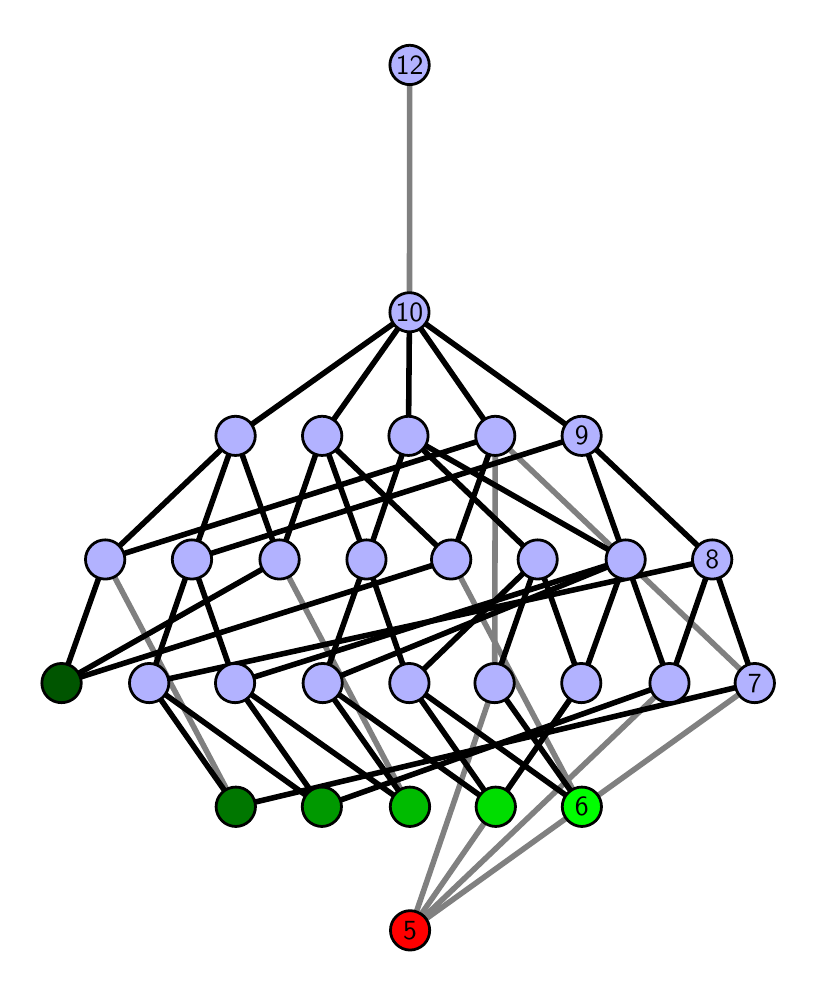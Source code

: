 \begingroup%
\makeatletter%
\begin{pgfpicture}%
\pgfpathrectangle{\pgfpointorigin}{\pgfqpoint{3.805in}{4.7in}}%
\pgfusepath{use as bounding box, clip}%
\begin{pgfscope}%
\pgfsetbuttcap%
\pgfsetmiterjoin%
\definecolor{currentfill}{rgb}{1.0,1.0,1.0}%
\pgfsetfillcolor{currentfill}%
\pgfsetlinewidth{0.0pt}%
\definecolor{currentstroke}{rgb}{1.0,1.0,1.0}%
\pgfsetstrokecolor{currentstroke}%
\pgfsetdash{}{0pt}%
\pgfpathmoveto{\pgfqpoint{0.0in}{0.0in}}%
\pgfpathlineto{\pgfqpoint{3.805in}{0.0in}}%
\pgfpathlineto{\pgfqpoint{3.805in}{4.7in}}%
\pgfpathlineto{\pgfqpoint{0.0in}{4.7in}}%
\pgfpathlineto{\pgfqpoint{0.0in}{0.0in}}%
\pgfpathclose%
\pgfusepath{fill}%
\end{pgfscope}%
\begin{pgfscope}%
\pgfsetbuttcap%
\pgfsetmiterjoin%
\definecolor{currentfill}{rgb}{1.0,1.0,1.0}%
\pgfsetfillcolor{currentfill}%
\pgfsetlinewidth{0.0pt}%
\definecolor{currentstroke}{rgb}{0.0,0.0,0.0}%
\pgfsetstrokecolor{currentstroke}%
\pgfsetstrokeopacity{0.0}%
\pgfsetdash{}{0pt}%
\pgfpathmoveto{\pgfqpoint{0.1in}{0.1in}}%
\pgfpathlineto{\pgfqpoint{3.705in}{0.1in}}%
\pgfpathlineto{\pgfqpoint{3.705in}{4.6in}}%
\pgfpathlineto{\pgfqpoint{0.1in}{4.6in}}%
\pgfpathlineto{\pgfqpoint{0.1in}{0.1in}}%
\pgfpathclose%
\pgfusepath{fill}%
\end{pgfscope}%
\begin{pgfscope}%
\pgfpathrectangle{\pgfqpoint{0.1in}{0.1in}}{\pgfqpoint{3.605in}{4.5in}}%
\pgfusepath{clip}%
\pgfsetrectcap%
\pgfsetroundjoin%
\pgfsetlinewidth{2.007pt}%
\definecolor{currentstroke}{rgb}{0.5,0.5,0.5}%
\pgfsetstrokecolor{currentstroke}%
\pgfsetdash{}{0pt}%
\pgfpathmoveto{\pgfqpoint{1.912in}{0.187in}}%
\pgfpathlineto{\pgfqpoint{2.335in}{1.423in}}%
\pgfusepath{stroke}%
\end{pgfscope}%
\begin{pgfscope}%
\pgfpathrectangle{\pgfqpoint{0.1in}{0.1in}}{\pgfqpoint{3.605in}{4.5in}}%
\pgfusepath{clip}%
\pgfsetrectcap%
\pgfsetroundjoin%
\pgfsetlinewidth{2.007pt}%
\definecolor{currentstroke}{rgb}{0.5,0.5,0.5}%
\pgfsetstrokecolor{currentstroke}%
\pgfsetdash{}{0pt}%
\pgfpathmoveto{\pgfqpoint{1.912in}{0.187in}}%
\pgfpathlineto{\pgfqpoint{2.768in}{1.423in}}%
\pgfusepath{stroke}%
\end{pgfscope}%
\begin{pgfscope}%
\pgfpathrectangle{\pgfqpoint{0.1in}{0.1in}}{\pgfqpoint{3.605in}{4.5in}}%
\pgfusepath{clip}%
\pgfsetrectcap%
\pgfsetroundjoin%
\pgfsetlinewidth{2.007pt}%
\definecolor{currentstroke}{rgb}{0.5,0.5,0.5}%
\pgfsetstrokecolor{currentstroke}%
\pgfsetdash{}{0pt}%
\pgfpathmoveto{\pgfqpoint{1.912in}{0.187in}}%
\pgfpathlineto{\pgfqpoint{3.209in}{1.423in}}%
\pgfusepath{stroke}%
\end{pgfscope}%
\begin{pgfscope}%
\pgfpathrectangle{\pgfqpoint{0.1in}{0.1in}}{\pgfqpoint{3.605in}{4.5in}}%
\pgfusepath{clip}%
\pgfsetrectcap%
\pgfsetroundjoin%
\pgfsetlinewidth{2.007pt}%
\definecolor{currentstroke}{rgb}{0.5,0.5,0.5}%
\pgfsetstrokecolor{currentstroke}%
\pgfsetdash{}{0pt}%
\pgfpathmoveto{\pgfqpoint{1.912in}{0.187in}}%
\pgfpathlineto{\pgfqpoint{3.635in}{1.423in}}%
\pgfusepath{stroke}%
\end{pgfscope}%
\begin{pgfscope}%
\pgfpathrectangle{\pgfqpoint{0.1in}{0.1in}}{\pgfqpoint{3.605in}{4.5in}}%
\pgfusepath{clip}%
\pgfsetrectcap%
\pgfsetroundjoin%
\pgfsetlinewidth{2.007pt}%
\definecolor{currentstroke}{rgb}{0.5,0.5,0.5}%
\pgfsetstrokecolor{currentstroke}%
\pgfsetdash{}{0pt}%
\pgfpathmoveto{\pgfqpoint{2.771in}{0.805in}}%
\pgfpathlineto{\pgfqpoint{2.117in}{2.041in}}%
\pgfusepath{stroke}%
\end{pgfscope}%
\begin{pgfscope}%
\pgfpathrectangle{\pgfqpoint{0.1in}{0.1in}}{\pgfqpoint{3.605in}{4.5in}}%
\pgfusepath{clip}%
\pgfsetrectcap%
\pgfsetroundjoin%
\pgfsetlinewidth{2.007pt}%
\definecolor{currentstroke}{rgb}{0.5,0.5,0.5}%
\pgfsetstrokecolor{currentstroke}%
\pgfsetdash{}{0pt}%
\pgfpathmoveto{\pgfqpoint{1.911in}{0.805in}}%
\pgfpathlineto{\pgfqpoint{1.259in}{2.041in}}%
\pgfusepath{stroke}%
\end{pgfscope}%
\begin{pgfscope}%
\pgfpathrectangle{\pgfqpoint{0.1in}{0.1in}}{\pgfqpoint{3.605in}{4.5in}}%
\pgfusepath{clip}%
\pgfsetrectcap%
\pgfsetroundjoin%
\pgfsetlinewidth{2.007pt}%
\definecolor{currentstroke}{rgb}{0.5,0.5,0.5}%
\pgfsetstrokecolor{currentstroke}%
\pgfsetdash{}{0pt}%
\pgfpathmoveto{\pgfqpoint{1.041in}{0.805in}}%
\pgfpathlineto{\pgfqpoint{0.388in}{2.041in}}%
\pgfusepath{stroke}%
\end{pgfscope}%
\begin{pgfscope}%
\pgfpathrectangle{\pgfqpoint{0.1in}{0.1in}}{\pgfqpoint{3.605in}{4.5in}}%
\pgfusepath{clip}%
\pgfsetrectcap%
\pgfsetroundjoin%
\pgfsetlinewidth{2.007pt}%
\definecolor{currentstroke}{rgb}{0.5,0.5,0.5}%
\pgfsetstrokecolor{currentstroke}%
\pgfsetdash{}{0pt}%
\pgfpathmoveto{\pgfqpoint{2.335in}{1.423in}}%
\pgfpathlineto{\pgfqpoint{2.338in}{2.659in}}%
\pgfusepath{stroke}%
\end{pgfscope}%
\begin{pgfscope}%
\pgfpathrectangle{\pgfqpoint{0.1in}{0.1in}}{\pgfqpoint{3.605in}{4.5in}}%
\pgfusepath{clip}%
\pgfsetrectcap%
\pgfsetroundjoin%
\pgfsetlinewidth{2.007pt}%
\definecolor{currentstroke}{rgb}{0.5,0.5,0.5}%
\pgfsetstrokecolor{currentstroke}%
\pgfsetdash{}{0pt}%
\pgfpathmoveto{\pgfqpoint{3.635in}{1.423in}}%
\pgfpathlineto{\pgfqpoint{2.338in}{2.659in}}%
\pgfusepath{stroke}%
\end{pgfscope}%
\begin{pgfscope}%
\pgfpathrectangle{\pgfqpoint{0.1in}{0.1in}}{\pgfqpoint{3.605in}{4.5in}}%
\pgfusepath{clip}%
\pgfsetrectcap%
\pgfsetroundjoin%
\pgfsetlinewidth{2.007pt}%
\definecolor{currentstroke}{rgb}{0.5,0.5,0.5}%
\pgfsetstrokecolor{currentstroke}%
\pgfsetdash{}{0pt}%
\pgfpathmoveto{\pgfqpoint{1.909in}{3.277in}}%
\pgfpathlineto{\pgfqpoint{1.91in}{4.513in}}%
\pgfusepath{stroke}%
\end{pgfscope}%
\begin{pgfscope}%
\pgfpathrectangle{\pgfqpoint{0.1in}{0.1in}}{\pgfqpoint{3.605in}{4.5in}}%
\pgfusepath{clip}%
\pgfsetrectcap%
\pgfsetroundjoin%
\pgfsetlinewidth{2.007pt}%
\definecolor{currentstroke}{rgb}{0.0,0.0,0.0}%
\pgfsetstrokecolor{currentstroke}%
\pgfsetdash{}{0pt}%
\pgfpathmoveto{\pgfqpoint{2.771in}{0.805in}}%
\pgfpathlineto{\pgfqpoint{2.335in}{1.423in}}%
\pgfusepath{stroke}%
\end{pgfscope}%
\begin{pgfscope}%
\pgfpathrectangle{\pgfqpoint{0.1in}{0.1in}}{\pgfqpoint{3.605in}{4.5in}}%
\pgfusepath{clip}%
\pgfsetrectcap%
\pgfsetroundjoin%
\pgfsetlinewidth{2.007pt}%
\definecolor{currentstroke}{rgb}{0.0,0.0,0.0}%
\pgfsetstrokecolor{currentstroke}%
\pgfsetdash{}{0pt}%
\pgfpathmoveto{\pgfqpoint{2.771in}{0.805in}}%
\pgfpathlineto{\pgfqpoint{1.908in}{1.423in}}%
\pgfusepath{stroke}%
\end{pgfscope}%
\begin{pgfscope}%
\pgfpathrectangle{\pgfqpoint{0.1in}{0.1in}}{\pgfqpoint{3.605in}{4.5in}}%
\pgfusepath{clip}%
\pgfsetrectcap%
\pgfsetroundjoin%
\pgfsetlinewidth{2.007pt}%
\definecolor{currentstroke}{rgb}{0.0,0.0,0.0}%
\pgfsetstrokecolor{currentstroke}%
\pgfsetdash{}{0pt}%
\pgfpathmoveto{\pgfqpoint{2.34in}{0.805in}}%
\pgfpathlineto{\pgfqpoint{1.475in}{1.423in}}%
\pgfusepath{stroke}%
\end{pgfscope}%
\begin{pgfscope}%
\pgfpathrectangle{\pgfqpoint{0.1in}{0.1in}}{\pgfqpoint{3.605in}{4.5in}}%
\pgfusepath{clip}%
\pgfsetrectcap%
\pgfsetroundjoin%
\pgfsetlinewidth{2.007pt}%
\definecolor{currentstroke}{rgb}{0.0,0.0,0.0}%
\pgfsetstrokecolor{currentstroke}%
\pgfsetdash{}{0pt}%
\pgfpathmoveto{\pgfqpoint{2.34in}{0.805in}}%
\pgfpathlineto{\pgfqpoint{2.768in}{1.423in}}%
\pgfusepath{stroke}%
\end{pgfscope}%
\begin{pgfscope}%
\pgfpathrectangle{\pgfqpoint{0.1in}{0.1in}}{\pgfqpoint{3.605in}{4.5in}}%
\pgfusepath{clip}%
\pgfsetrectcap%
\pgfsetroundjoin%
\pgfsetlinewidth{2.007pt}%
\definecolor{currentstroke}{rgb}{0.0,0.0,0.0}%
\pgfsetstrokecolor{currentstroke}%
\pgfsetdash{}{0pt}%
\pgfpathmoveto{\pgfqpoint{2.34in}{0.805in}}%
\pgfpathlineto{\pgfqpoint{1.908in}{1.423in}}%
\pgfusepath{stroke}%
\end{pgfscope}%
\begin{pgfscope}%
\pgfpathrectangle{\pgfqpoint{0.1in}{0.1in}}{\pgfqpoint{3.605in}{4.5in}}%
\pgfusepath{clip}%
\pgfsetrectcap%
\pgfsetroundjoin%
\pgfsetlinewidth{2.007pt}%
\definecolor{currentstroke}{rgb}{0.0,0.0,0.0}%
\pgfsetstrokecolor{currentstroke}%
\pgfsetdash{}{0pt}%
\pgfpathmoveto{\pgfqpoint{1.911in}{0.805in}}%
\pgfpathlineto{\pgfqpoint{1.475in}{1.423in}}%
\pgfusepath{stroke}%
\end{pgfscope}%
\begin{pgfscope}%
\pgfpathrectangle{\pgfqpoint{0.1in}{0.1in}}{\pgfqpoint{3.605in}{4.5in}}%
\pgfusepath{clip}%
\pgfsetrectcap%
\pgfsetroundjoin%
\pgfsetlinewidth{2.007pt}%
\definecolor{currentstroke}{rgb}{0.0,0.0,0.0}%
\pgfsetstrokecolor{currentstroke}%
\pgfsetdash{}{0pt}%
\pgfpathmoveto{\pgfqpoint{1.911in}{0.805in}}%
\pgfpathlineto{\pgfqpoint{1.037in}{1.423in}}%
\pgfusepath{stroke}%
\end{pgfscope}%
\begin{pgfscope}%
\pgfpathrectangle{\pgfqpoint{0.1in}{0.1in}}{\pgfqpoint{3.605in}{4.5in}}%
\pgfusepath{clip}%
\pgfsetrectcap%
\pgfsetroundjoin%
\pgfsetlinewidth{2.007pt}%
\definecolor{currentstroke}{rgb}{0.0,0.0,0.0}%
\pgfsetstrokecolor{currentstroke}%
\pgfsetdash{}{0pt}%
\pgfpathmoveto{\pgfqpoint{1.471in}{0.805in}}%
\pgfpathlineto{\pgfqpoint{1.037in}{1.423in}}%
\pgfusepath{stroke}%
\end{pgfscope}%
\begin{pgfscope}%
\pgfpathrectangle{\pgfqpoint{0.1in}{0.1in}}{\pgfqpoint{3.605in}{4.5in}}%
\pgfusepath{clip}%
\pgfsetrectcap%
\pgfsetroundjoin%
\pgfsetlinewidth{2.007pt}%
\definecolor{currentstroke}{rgb}{0.0,0.0,0.0}%
\pgfsetstrokecolor{currentstroke}%
\pgfsetdash{}{0pt}%
\pgfpathmoveto{\pgfqpoint{1.471in}{0.805in}}%
\pgfpathlineto{\pgfqpoint{0.608in}{1.423in}}%
\pgfusepath{stroke}%
\end{pgfscope}%
\begin{pgfscope}%
\pgfpathrectangle{\pgfqpoint{0.1in}{0.1in}}{\pgfqpoint{3.605in}{4.5in}}%
\pgfusepath{clip}%
\pgfsetrectcap%
\pgfsetroundjoin%
\pgfsetlinewidth{2.007pt}%
\definecolor{currentstroke}{rgb}{0.0,0.0,0.0}%
\pgfsetstrokecolor{currentstroke}%
\pgfsetdash{}{0pt}%
\pgfpathmoveto{\pgfqpoint{1.471in}{0.805in}}%
\pgfpathlineto{\pgfqpoint{3.209in}{1.423in}}%
\pgfusepath{stroke}%
\end{pgfscope}%
\begin{pgfscope}%
\pgfpathrectangle{\pgfqpoint{0.1in}{0.1in}}{\pgfqpoint{3.605in}{4.5in}}%
\pgfusepath{clip}%
\pgfsetrectcap%
\pgfsetroundjoin%
\pgfsetlinewidth{2.007pt}%
\definecolor{currentstroke}{rgb}{0.0,0.0,0.0}%
\pgfsetstrokecolor{currentstroke}%
\pgfsetdash{}{0pt}%
\pgfpathmoveto{\pgfqpoint{1.041in}{0.805in}}%
\pgfpathlineto{\pgfqpoint{0.608in}{1.423in}}%
\pgfusepath{stroke}%
\end{pgfscope}%
\begin{pgfscope}%
\pgfpathrectangle{\pgfqpoint{0.1in}{0.1in}}{\pgfqpoint{3.605in}{4.5in}}%
\pgfusepath{clip}%
\pgfsetrectcap%
\pgfsetroundjoin%
\pgfsetlinewidth{2.007pt}%
\definecolor{currentstroke}{rgb}{0.0,0.0,0.0}%
\pgfsetstrokecolor{currentstroke}%
\pgfsetdash{}{0pt}%
\pgfpathmoveto{\pgfqpoint{1.041in}{0.805in}}%
\pgfpathlineto{\pgfqpoint{3.635in}{1.423in}}%
\pgfusepath{stroke}%
\end{pgfscope}%
\begin{pgfscope}%
\pgfpathrectangle{\pgfqpoint{0.1in}{0.1in}}{\pgfqpoint{3.605in}{4.5in}}%
\pgfusepath{clip}%
\pgfsetrectcap%
\pgfsetroundjoin%
\pgfsetlinewidth{2.007pt}%
\definecolor{currentstroke}{rgb}{0.0,0.0,0.0}%
\pgfsetstrokecolor{currentstroke}%
\pgfsetdash{}{0pt}%
\pgfpathmoveto{\pgfqpoint{0.169in}{1.423in}}%
\pgfpathlineto{\pgfqpoint{2.117in}{2.041in}}%
\pgfusepath{stroke}%
\end{pgfscope}%
\begin{pgfscope}%
\pgfpathrectangle{\pgfqpoint{0.1in}{0.1in}}{\pgfqpoint{3.605in}{4.5in}}%
\pgfusepath{clip}%
\pgfsetrectcap%
\pgfsetroundjoin%
\pgfsetlinewidth{2.007pt}%
\definecolor{currentstroke}{rgb}{0.0,0.0,0.0}%
\pgfsetstrokecolor{currentstroke}%
\pgfsetdash{}{0pt}%
\pgfpathmoveto{\pgfqpoint{0.169in}{1.423in}}%
\pgfpathlineto{\pgfqpoint{1.259in}{2.041in}}%
\pgfusepath{stroke}%
\end{pgfscope}%
\begin{pgfscope}%
\pgfpathrectangle{\pgfqpoint{0.1in}{0.1in}}{\pgfqpoint{3.605in}{4.5in}}%
\pgfusepath{clip}%
\pgfsetrectcap%
\pgfsetroundjoin%
\pgfsetlinewidth{2.007pt}%
\definecolor{currentstroke}{rgb}{0.0,0.0,0.0}%
\pgfsetstrokecolor{currentstroke}%
\pgfsetdash{}{0pt}%
\pgfpathmoveto{\pgfqpoint{0.169in}{1.423in}}%
\pgfpathlineto{\pgfqpoint{0.388in}{2.041in}}%
\pgfusepath{stroke}%
\end{pgfscope}%
\begin{pgfscope}%
\pgfpathrectangle{\pgfqpoint{0.1in}{0.1in}}{\pgfqpoint{3.605in}{4.5in}}%
\pgfusepath{clip}%
\pgfsetrectcap%
\pgfsetroundjoin%
\pgfsetlinewidth{2.007pt}%
\definecolor{currentstroke}{rgb}{0.0,0.0,0.0}%
\pgfsetstrokecolor{currentstroke}%
\pgfsetdash{}{0pt}%
\pgfpathmoveto{\pgfqpoint{2.335in}{1.423in}}%
\pgfpathlineto{\pgfqpoint{2.55in}{2.041in}}%
\pgfusepath{stroke}%
\end{pgfscope}%
\begin{pgfscope}%
\pgfpathrectangle{\pgfqpoint{0.1in}{0.1in}}{\pgfqpoint{3.605in}{4.5in}}%
\pgfusepath{clip}%
\pgfsetrectcap%
\pgfsetroundjoin%
\pgfsetlinewidth{2.007pt}%
\definecolor{currentstroke}{rgb}{0.0,0.0,0.0}%
\pgfsetstrokecolor{currentstroke}%
\pgfsetdash{}{0pt}%
\pgfpathmoveto{\pgfqpoint{2.768in}{1.423in}}%
\pgfpathlineto{\pgfqpoint{2.99in}{2.041in}}%
\pgfusepath{stroke}%
\end{pgfscope}%
\begin{pgfscope}%
\pgfpathrectangle{\pgfqpoint{0.1in}{0.1in}}{\pgfqpoint{3.605in}{4.5in}}%
\pgfusepath{clip}%
\pgfsetrectcap%
\pgfsetroundjoin%
\pgfsetlinewidth{2.007pt}%
\definecolor{currentstroke}{rgb}{0.0,0.0,0.0}%
\pgfsetstrokecolor{currentstroke}%
\pgfsetdash{}{0pt}%
\pgfpathmoveto{\pgfqpoint{2.768in}{1.423in}}%
\pgfpathlineto{\pgfqpoint{2.55in}{2.041in}}%
\pgfusepath{stroke}%
\end{pgfscope}%
\begin{pgfscope}%
\pgfpathrectangle{\pgfqpoint{0.1in}{0.1in}}{\pgfqpoint{3.605in}{4.5in}}%
\pgfusepath{clip}%
\pgfsetrectcap%
\pgfsetroundjoin%
\pgfsetlinewidth{2.007pt}%
\definecolor{currentstroke}{rgb}{0.0,0.0,0.0}%
\pgfsetstrokecolor{currentstroke}%
\pgfsetdash{}{0pt}%
\pgfpathmoveto{\pgfqpoint{2.99in}{2.041in}}%
\pgfpathlineto{\pgfqpoint{2.77in}{2.659in}}%
\pgfusepath{stroke}%
\end{pgfscope}%
\begin{pgfscope}%
\pgfpathrectangle{\pgfqpoint{0.1in}{0.1in}}{\pgfqpoint{3.605in}{4.5in}}%
\pgfusepath{clip}%
\pgfsetrectcap%
\pgfsetroundjoin%
\pgfsetlinewidth{2.007pt}%
\definecolor{currentstroke}{rgb}{0.0,0.0,0.0}%
\pgfsetstrokecolor{currentstroke}%
\pgfsetdash{}{0pt}%
\pgfpathmoveto{\pgfqpoint{2.99in}{2.041in}}%
\pgfpathlineto{\pgfqpoint{1.904in}{2.659in}}%
\pgfusepath{stroke}%
\end{pgfscope}%
\begin{pgfscope}%
\pgfpathrectangle{\pgfqpoint{0.1in}{0.1in}}{\pgfqpoint{3.605in}{4.5in}}%
\pgfusepath{clip}%
\pgfsetrectcap%
\pgfsetroundjoin%
\pgfsetlinewidth{2.007pt}%
\definecolor{currentstroke}{rgb}{0.0,0.0,0.0}%
\pgfsetstrokecolor{currentstroke}%
\pgfsetdash{}{0pt}%
\pgfpathmoveto{\pgfqpoint{2.99in}{2.041in}}%
\pgfpathlineto{\pgfqpoint{3.209in}{1.423in}}%
\pgfusepath{stroke}%
\end{pgfscope}%
\begin{pgfscope}%
\pgfpathrectangle{\pgfqpoint{0.1in}{0.1in}}{\pgfqpoint{3.605in}{4.5in}}%
\pgfusepath{clip}%
\pgfsetrectcap%
\pgfsetroundjoin%
\pgfsetlinewidth{2.007pt}%
\definecolor{currentstroke}{rgb}{0.0,0.0,0.0}%
\pgfsetstrokecolor{currentstroke}%
\pgfsetdash{}{0pt}%
\pgfpathmoveto{\pgfqpoint{3.209in}{1.423in}}%
\pgfpathlineto{\pgfqpoint{3.423in}{2.041in}}%
\pgfusepath{stroke}%
\end{pgfscope}%
\begin{pgfscope}%
\pgfpathrectangle{\pgfqpoint{0.1in}{0.1in}}{\pgfqpoint{3.605in}{4.5in}}%
\pgfusepath{clip}%
\pgfsetrectcap%
\pgfsetroundjoin%
\pgfsetlinewidth{2.007pt}%
\definecolor{currentstroke}{rgb}{0.0,0.0,0.0}%
\pgfsetstrokecolor{currentstroke}%
\pgfsetdash{}{0pt}%
\pgfpathmoveto{\pgfqpoint{3.635in}{1.423in}}%
\pgfpathlineto{\pgfqpoint{3.423in}{2.041in}}%
\pgfusepath{stroke}%
\end{pgfscope}%
\begin{pgfscope}%
\pgfpathrectangle{\pgfqpoint{0.1in}{0.1in}}{\pgfqpoint{3.605in}{4.5in}}%
\pgfusepath{clip}%
\pgfsetrectcap%
\pgfsetroundjoin%
\pgfsetlinewidth{2.007pt}%
\definecolor{currentstroke}{rgb}{0.0,0.0,0.0}%
\pgfsetstrokecolor{currentstroke}%
\pgfsetdash{}{0pt}%
\pgfpathmoveto{\pgfqpoint{2.338in}{2.659in}}%
\pgfpathlineto{\pgfqpoint{1.909in}{3.277in}}%
\pgfusepath{stroke}%
\end{pgfscope}%
\begin{pgfscope}%
\pgfpathrectangle{\pgfqpoint{0.1in}{0.1in}}{\pgfqpoint{3.605in}{4.5in}}%
\pgfusepath{clip}%
\pgfsetrectcap%
\pgfsetroundjoin%
\pgfsetlinewidth{2.007pt}%
\definecolor{currentstroke}{rgb}{0.0,0.0,0.0}%
\pgfsetstrokecolor{currentstroke}%
\pgfsetdash{}{0pt}%
\pgfpathmoveto{\pgfqpoint{1.908in}{1.423in}}%
\pgfpathlineto{\pgfqpoint{2.55in}{2.041in}}%
\pgfusepath{stroke}%
\end{pgfscope}%
\begin{pgfscope}%
\pgfpathrectangle{\pgfqpoint{0.1in}{0.1in}}{\pgfqpoint{3.605in}{4.5in}}%
\pgfusepath{clip}%
\pgfsetrectcap%
\pgfsetroundjoin%
\pgfsetlinewidth{2.007pt}%
\definecolor{currentstroke}{rgb}{0.0,0.0,0.0}%
\pgfsetstrokecolor{currentstroke}%
\pgfsetdash{}{0pt}%
\pgfpathmoveto{\pgfqpoint{1.908in}{1.423in}}%
\pgfpathlineto{\pgfqpoint{1.694in}{2.041in}}%
\pgfusepath{stroke}%
\end{pgfscope}%
\begin{pgfscope}%
\pgfpathrectangle{\pgfqpoint{0.1in}{0.1in}}{\pgfqpoint{3.605in}{4.5in}}%
\pgfusepath{clip}%
\pgfsetrectcap%
\pgfsetroundjoin%
\pgfsetlinewidth{2.007pt}%
\definecolor{currentstroke}{rgb}{0.0,0.0,0.0}%
\pgfsetstrokecolor{currentstroke}%
\pgfsetdash{}{0pt}%
\pgfpathmoveto{\pgfqpoint{1.694in}{2.041in}}%
\pgfpathlineto{\pgfqpoint{1.472in}{2.659in}}%
\pgfusepath{stroke}%
\end{pgfscope}%
\begin{pgfscope}%
\pgfpathrectangle{\pgfqpoint{0.1in}{0.1in}}{\pgfqpoint{3.605in}{4.5in}}%
\pgfusepath{clip}%
\pgfsetrectcap%
\pgfsetroundjoin%
\pgfsetlinewidth{2.007pt}%
\definecolor{currentstroke}{rgb}{0.0,0.0,0.0}%
\pgfsetstrokecolor{currentstroke}%
\pgfsetdash{}{0pt}%
\pgfpathmoveto{\pgfqpoint{1.694in}{2.041in}}%
\pgfpathlineto{\pgfqpoint{1.904in}{2.659in}}%
\pgfusepath{stroke}%
\end{pgfscope}%
\begin{pgfscope}%
\pgfpathrectangle{\pgfqpoint{0.1in}{0.1in}}{\pgfqpoint{3.605in}{4.5in}}%
\pgfusepath{clip}%
\pgfsetrectcap%
\pgfsetroundjoin%
\pgfsetlinewidth{2.007pt}%
\definecolor{currentstroke}{rgb}{0.0,0.0,0.0}%
\pgfsetstrokecolor{currentstroke}%
\pgfsetdash{}{0pt}%
\pgfpathmoveto{\pgfqpoint{1.904in}{2.659in}}%
\pgfpathlineto{\pgfqpoint{1.909in}{3.277in}}%
\pgfusepath{stroke}%
\end{pgfscope}%
\begin{pgfscope}%
\pgfpathrectangle{\pgfqpoint{0.1in}{0.1in}}{\pgfqpoint{3.605in}{4.5in}}%
\pgfusepath{clip}%
\pgfsetrectcap%
\pgfsetroundjoin%
\pgfsetlinewidth{2.007pt}%
\definecolor{currentstroke}{rgb}{0.0,0.0,0.0}%
\pgfsetstrokecolor{currentstroke}%
\pgfsetdash{}{0pt}%
\pgfpathmoveto{\pgfqpoint{2.117in}{2.041in}}%
\pgfpathlineto{\pgfqpoint{1.472in}{2.659in}}%
\pgfusepath{stroke}%
\end{pgfscope}%
\begin{pgfscope}%
\pgfpathrectangle{\pgfqpoint{0.1in}{0.1in}}{\pgfqpoint{3.605in}{4.5in}}%
\pgfusepath{clip}%
\pgfsetrectcap%
\pgfsetroundjoin%
\pgfsetlinewidth{2.007pt}%
\definecolor{currentstroke}{rgb}{0.0,0.0,0.0}%
\pgfsetstrokecolor{currentstroke}%
\pgfsetdash{}{0pt}%
\pgfpathmoveto{\pgfqpoint{2.338in}{2.659in}}%
\pgfpathlineto{\pgfqpoint{2.117in}{2.041in}}%
\pgfusepath{stroke}%
\end{pgfscope}%
\begin{pgfscope}%
\pgfpathrectangle{\pgfqpoint{0.1in}{0.1in}}{\pgfqpoint{3.605in}{4.5in}}%
\pgfusepath{clip}%
\pgfsetrectcap%
\pgfsetroundjoin%
\pgfsetlinewidth{2.007pt}%
\definecolor{currentstroke}{rgb}{0.0,0.0,0.0}%
\pgfsetstrokecolor{currentstroke}%
\pgfsetdash{}{0pt}%
\pgfpathmoveto{\pgfqpoint{2.99in}{2.041in}}%
\pgfpathlineto{\pgfqpoint{1.475in}{1.423in}}%
\pgfusepath{stroke}%
\end{pgfscope}%
\begin{pgfscope}%
\pgfpathrectangle{\pgfqpoint{0.1in}{0.1in}}{\pgfqpoint{3.605in}{4.5in}}%
\pgfusepath{clip}%
\pgfsetrectcap%
\pgfsetroundjoin%
\pgfsetlinewidth{2.007pt}%
\definecolor{currentstroke}{rgb}{0.0,0.0,0.0}%
\pgfsetstrokecolor{currentstroke}%
\pgfsetdash{}{0pt}%
\pgfpathmoveto{\pgfqpoint{1.694in}{2.041in}}%
\pgfpathlineto{\pgfqpoint{1.475in}{1.423in}}%
\pgfusepath{stroke}%
\end{pgfscope}%
\begin{pgfscope}%
\pgfpathrectangle{\pgfqpoint{0.1in}{0.1in}}{\pgfqpoint{3.605in}{4.5in}}%
\pgfusepath{clip}%
\pgfsetrectcap%
\pgfsetroundjoin%
\pgfsetlinewidth{2.007pt}%
\definecolor{currentstroke}{rgb}{0.0,0.0,0.0}%
\pgfsetstrokecolor{currentstroke}%
\pgfsetdash{}{0pt}%
\pgfpathmoveto{\pgfqpoint{2.77in}{2.659in}}%
\pgfpathlineto{\pgfqpoint{1.909in}{3.277in}}%
\pgfusepath{stroke}%
\end{pgfscope}%
\begin{pgfscope}%
\pgfpathrectangle{\pgfqpoint{0.1in}{0.1in}}{\pgfqpoint{3.605in}{4.5in}}%
\pgfusepath{clip}%
\pgfsetrectcap%
\pgfsetroundjoin%
\pgfsetlinewidth{2.007pt}%
\definecolor{currentstroke}{rgb}{0.0,0.0,0.0}%
\pgfsetstrokecolor{currentstroke}%
\pgfsetdash{}{0pt}%
\pgfpathmoveto{\pgfqpoint{1.472in}{2.659in}}%
\pgfpathlineto{\pgfqpoint{1.909in}{3.277in}}%
\pgfusepath{stroke}%
\end{pgfscope}%
\begin{pgfscope}%
\pgfpathrectangle{\pgfqpoint{0.1in}{0.1in}}{\pgfqpoint{3.605in}{4.5in}}%
\pgfusepath{clip}%
\pgfsetrectcap%
\pgfsetroundjoin%
\pgfsetlinewidth{2.007pt}%
\definecolor{currentstroke}{rgb}{0.0,0.0,0.0}%
\pgfsetstrokecolor{currentstroke}%
\pgfsetdash{}{0pt}%
\pgfpathmoveto{\pgfqpoint{1.037in}{1.423in}}%
\pgfpathlineto{\pgfqpoint{0.821in}{2.041in}}%
\pgfusepath{stroke}%
\end{pgfscope}%
\begin{pgfscope}%
\pgfpathrectangle{\pgfqpoint{0.1in}{0.1in}}{\pgfqpoint{3.605in}{4.5in}}%
\pgfusepath{clip}%
\pgfsetrectcap%
\pgfsetroundjoin%
\pgfsetlinewidth{2.007pt}%
\definecolor{currentstroke}{rgb}{0.0,0.0,0.0}%
\pgfsetstrokecolor{currentstroke}%
\pgfsetdash{}{0pt}%
\pgfpathmoveto{\pgfqpoint{2.99in}{2.041in}}%
\pgfpathlineto{\pgfqpoint{1.037in}{1.423in}}%
\pgfusepath{stroke}%
\end{pgfscope}%
\begin{pgfscope}%
\pgfpathrectangle{\pgfqpoint{0.1in}{0.1in}}{\pgfqpoint{3.605in}{4.5in}}%
\pgfusepath{clip}%
\pgfsetrectcap%
\pgfsetroundjoin%
\pgfsetlinewidth{2.007pt}%
\definecolor{currentstroke}{rgb}{0.0,0.0,0.0}%
\pgfsetstrokecolor{currentstroke}%
\pgfsetdash{}{0pt}%
\pgfpathmoveto{\pgfqpoint{2.77in}{2.659in}}%
\pgfpathlineto{\pgfqpoint{0.821in}{2.041in}}%
\pgfusepath{stroke}%
\end{pgfscope}%
\begin{pgfscope}%
\pgfpathrectangle{\pgfqpoint{0.1in}{0.1in}}{\pgfqpoint{3.605in}{4.5in}}%
\pgfusepath{clip}%
\pgfsetrectcap%
\pgfsetroundjoin%
\pgfsetlinewidth{2.007pt}%
\definecolor{currentstroke}{rgb}{0.0,0.0,0.0}%
\pgfsetstrokecolor{currentstroke}%
\pgfsetdash{}{0pt}%
\pgfpathmoveto{\pgfqpoint{0.821in}{2.041in}}%
\pgfpathlineto{\pgfqpoint{1.039in}{2.659in}}%
\pgfusepath{stroke}%
\end{pgfscope}%
\begin{pgfscope}%
\pgfpathrectangle{\pgfqpoint{0.1in}{0.1in}}{\pgfqpoint{3.605in}{4.5in}}%
\pgfusepath{clip}%
\pgfsetrectcap%
\pgfsetroundjoin%
\pgfsetlinewidth{2.007pt}%
\definecolor{currentstroke}{rgb}{0.0,0.0,0.0}%
\pgfsetstrokecolor{currentstroke}%
\pgfsetdash{}{0pt}%
\pgfpathmoveto{\pgfqpoint{1.472in}{2.659in}}%
\pgfpathlineto{\pgfqpoint{1.259in}{2.041in}}%
\pgfusepath{stroke}%
\end{pgfscope}%
\begin{pgfscope}%
\pgfpathrectangle{\pgfqpoint{0.1in}{0.1in}}{\pgfqpoint{3.605in}{4.5in}}%
\pgfusepath{clip}%
\pgfsetrectcap%
\pgfsetroundjoin%
\pgfsetlinewidth{2.007pt}%
\definecolor{currentstroke}{rgb}{0.0,0.0,0.0}%
\pgfsetstrokecolor{currentstroke}%
\pgfsetdash{}{0pt}%
\pgfpathmoveto{\pgfqpoint{1.259in}{2.041in}}%
\pgfpathlineto{\pgfqpoint{1.039in}{2.659in}}%
\pgfusepath{stroke}%
\end{pgfscope}%
\begin{pgfscope}%
\pgfpathrectangle{\pgfqpoint{0.1in}{0.1in}}{\pgfqpoint{3.605in}{4.5in}}%
\pgfusepath{clip}%
\pgfsetrectcap%
\pgfsetroundjoin%
\pgfsetlinewidth{2.007pt}%
\definecolor{currentstroke}{rgb}{0.0,0.0,0.0}%
\pgfsetstrokecolor{currentstroke}%
\pgfsetdash{}{0pt}%
\pgfpathmoveto{\pgfqpoint{0.821in}{2.041in}}%
\pgfpathlineto{\pgfqpoint{0.608in}{1.423in}}%
\pgfusepath{stroke}%
\end{pgfscope}%
\begin{pgfscope}%
\pgfpathrectangle{\pgfqpoint{0.1in}{0.1in}}{\pgfqpoint{3.605in}{4.5in}}%
\pgfusepath{clip}%
\pgfsetrectcap%
\pgfsetroundjoin%
\pgfsetlinewidth{2.007pt}%
\definecolor{currentstroke}{rgb}{0.0,0.0,0.0}%
\pgfsetstrokecolor{currentstroke}%
\pgfsetdash{}{0pt}%
\pgfpathmoveto{\pgfqpoint{0.608in}{1.423in}}%
\pgfpathlineto{\pgfqpoint{3.423in}{2.041in}}%
\pgfusepath{stroke}%
\end{pgfscope}%
\begin{pgfscope}%
\pgfpathrectangle{\pgfqpoint{0.1in}{0.1in}}{\pgfqpoint{3.605in}{4.5in}}%
\pgfusepath{clip}%
\pgfsetrectcap%
\pgfsetroundjoin%
\pgfsetlinewidth{2.007pt}%
\definecolor{currentstroke}{rgb}{0.0,0.0,0.0}%
\pgfsetstrokecolor{currentstroke}%
\pgfsetdash{}{0pt}%
\pgfpathmoveto{\pgfqpoint{1.039in}{2.659in}}%
\pgfpathlineto{\pgfqpoint{1.909in}{3.277in}}%
\pgfusepath{stroke}%
\end{pgfscope}%
\begin{pgfscope}%
\pgfpathrectangle{\pgfqpoint{0.1in}{0.1in}}{\pgfqpoint{3.605in}{4.5in}}%
\pgfusepath{clip}%
\pgfsetrectcap%
\pgfsetroundjoin%
\pgfsetlinewidth{2.007pt}%
\definecolor{currentstroke}{rgb}{0.0,0.0,0.0}%
\pgfsetstrokecolor{currentstroke}%
\pgfsetdash{}{0pt}%
\pgfpathmoveto{\pgfqpoint{1.039in}{2.659in}}%
\pgfpathlineto{\pgfqpoint{0.388in}{2.041in}}%
\pgfusepath{stroke}%
\end{pgfscope}%
\begin{pgfscope}%
\pgfpathrectangle{\pgfqpoint{0.1in}{0.1in}}{\pgfqpoint{3.605in}{4.5in}}%
\pgfusepath{clip}%
\pgfsetrectcap%
\pgfsetroundjoin%
\pgfsetlinewidth{2.007pt}%
\definecolor{currentstroke}{rgb}{0.0,0.0,0.0}%
\pgfsetstrokecolor{currentstroke}%
\pgfsetdash{}{0pt}%
\pgfpathmoveto{\pgfqpoint{2.338in}{2.659in}}%
\pgfpathlineto{\pgfqpoint{0.388in}{2.041in}}%
\pgfusepath{stroke}%
\end{pgfscope}%
\begin{pgfscope}%
\pgfpathrectangle{\pgfqpoint{0.1in}{0.1in}}{\pgfqpoint{3.605in}{4.5in}}%
\pgfusepath{clip}%
\pgfsetrectcap%
\pgfsetroundjoin%
\pgfsetlinewidth{2.007pt}%
\definecolor{currentstroke}{rgb}{0.0,0.0,0.0}%
\pgfsetstrokecolor{currentstroke}%
\pgfsetdash{}{0pt}%
\pgfpathmoveto{\pgfqpoint{1.904in}{2.659in}}%
\pgfpathlineto{\pgfqpoint{2.55in}{2.041in}}%
\pgfusepath{stroke}%
\end{pgfscope}%
\begin{pgfscope}%
\pgfpathrectangle{\pgfqpoint{0.1in}{0.1in}}{\pgfqpoint{3.605in}{4.5in}}%
\pgfusepath{clip}%
\pgfsetrectcap%
\pgfsetroundjoin%
\pgfsetlinewidth{2.007pt}%
\definecolor{currentstroke}{rgb}{0.0,0.0,0.0}%
\pgfsetstrokecolor{currentstroke}%
\pgfsetdash{}{0pt}%
\pgfpathmoveto{\pgfqpoint{2.77in}{2.659in}}%
\pgfpathlineto{\pgfqpoint{3.423in}{2.041in}}%
\pgfusepath{stroke}%
\end{pgfscope}%
\begin{pgfscope}%
\pgfsetbuttcap%
\pgfsetroundjoin%
\definecolor{currentfill}{rgb}{0.7,0.7,1.0}%
\pgfsetfillcolor{currentfill}%
\pgfsetlinewidth{1.004pt}%
\definecolor{currentstroke}{rgb}{0.0,0.0,0.0}%
\pgfsetstrokecolor{currentstroke}%
\pgfsetdash{}{0pt}%
\pgfpathmoveto{\pgfqpoint{0.388in}{1.943in}}%
\pgfpathcurveto{\pgfqpoint{0.414in}{1.943in}}{\pgfqpoint{0.439in}{1.953in}}{\pgfqpoint{0.457in}{1.971in}}%
\pgfpathcurveto{\pgfqpoint{0.475in}{1.99in}}{\pgfqpoint{0.486in}{2.015in}}{\pgfqpoint{0.486in}{2.041in}}%
\pgfpathcurveto{\pgfqpoint{0.486in}{2.067in}}{\pgfqpoint{0.475in}{2.092in}}{\pgfqpoint{0.457in}{2.11in}}%
\pgfpathcurveto{\pgfqpoint{0.439in}{2.129in}}{\pgfqpoint{0.414in}{2.139in}}{\pgfqpoint{0.388in}{2.139in}}%
\pgfpathcurveto{\pgfqpoint{0.361in}{2.139in}}{\pgfqpoint{0.336in}{2.129in}}{\pgfqpoint{0.318in}{2.11in}}%
\pgfpathcurveto{\pgfqpoint{0.3in}{2.092in}}{\pgfqpoint{0.289in}{2.067in}}{\pgfqpoint{0.289in}{2.041in}}%
\pgfpathcurveto{\pgfqpoint{0.289in}{2.015in}}{\pgfqpoint{0.3in}{1.99in}}{\pgfqpoint{0.318in}{1.971in}}%
\pgfpathcurveto{\pgfqpoint{0.336in}{1.953in}}{\pgfqpoint{0.361in}{1.943in}}{\pgfqpoint{0.388in}{1.943in}}%
\pgfpathlineto{\pgfqpoint{0.388in}{1.943in}}%
\pgfpathclose%
\pgfusepath{stroke,fill}%
\end{pgfscope}%
\begin{pgfscope}%
\pgfsetbuttcap%
\pgfsetroundjoin%
\definecolor{currentfill}{rgb}{0.7,0.7,1.0}%
\pgfsetfillcolor{currentfill}%
\pgfsetlinewidth{1.004pt}%
\definecolor{currentstroke}{rgb}{0.0,0.0,0.0}%
\pgfsetstrokecolor{currentstroke}%
\pgfsetdash{}{0pt}%
\pgfpathmoveto{\pgfqpoint{0.608in}{1.325in}}%
\pgfpathcurveto{\pgfqpoint{0.634in}{1.325in}}{\pgfqpoint{0.659in}{1.335in}}{\pgfqpoint{0.677in}{1.353in}}%
\pgfpathcurveto{\pgfqpoint{0.695in}{1.372in}}{\pgfqpoint{0.706in}{1.397in}}{\pgfqpoint{0.706in}{1.423in}}%
\pgfpathcurveto{\pgfqpoint{0.706in}{1.449in}}{\pgfqpoint{0.695in}{1.474in}}{\pgfqpoint{0.677in}{1.492in}}%
\pgfpathcurveto{\pgfqpoint{0.659in}{1.511in}}{\pgfqpoint{0.634in}{1.521in}}{\pgfqpoint{0.608in}{1.521in}}%
\pgfpathcurveto{\pgfqpoint{0.582in}{1.521in}}{\pgfqpoint{0.557in}{1.511in}}{\pgfqpoint{0.538in}{1.492in}}%
\pgfpathcurveto{\pgfqpoint{0.52in}{1.474in}}{\pgfqpoint{0.509in}{1.449in}}{\pgfqpoint{0.509in}{1.423in}}%
\pgfpathcurveto{\pgfqpoint{0.509in}{1.397in}}{\pgfqpoint{0.52in}{1.372in}}{\pgfqpoint{0.538in}{1.353in}}%
\pgfpathcurveto{\pgfqpoint{0.557in}{1.335in}}{\pgfqpoint{0.582in}{1.325in}}{\pgfqpoint{0.608in}{1.325in}}%
\pgfpathlineto{\pgfqpoint{0.608in}{1.325in}}%
\pgfpathclose%
\pgfusepath{stroke,fill}%
\end{pgfscope}%
\begin{pgfscope}%
\pgfsetbuttcap%
\pgfsetroundjoin%
\definecolor{currentfill}{rgb}{0.7,0.7,1.0}%
\pgfsetfillcolor{currentfill}%
\pgfsetlinewidth{1.004pt}%
\definecolor{currentstroke}{rgb}{0.0,0.0,0.0}%
\pgfsetstrokecolor{currentstroke}%
\pgfsetdash{}{0pt}%
\pgfpathmoveto{\pgfqpoint{1.037in}{1.325in}}%
\pgfpathcurveto{\pgfqpoint{1.063in}{1.325in}}{\pgfqpoint{1.088in}{1.335in}}{\pgfqpoint{1.106in}{1.353in}}%
\pgfpathcurveto{\pgfqpoint{1.125in}{1.372in}}{\pgfqpoint{1.135in}{1.397in}}{\pgfqpoint{1.135in}{1.423in}}%
\pgfpathcurveto{\pgfqpoint{1.135in}{1.449in}}{\pgfqpoint{1.125in}{1.474in}}{\pgfqpoint{1.106in}{1.492in}}%
\pgfpathcurveto{\pgfqpoint{1.088in}{1.511in}}{\pgfqpoint{1.063in}{1.521in}}{\pgfqpoint{1.037in}{1.521in}}%
\pgfpathcurveto{\pgfqpoint{1.011in}{1.521in}}{\pgfqpoint{0.986in}{1.511in}}{\pgfqpoint{0.967in}{1.492in}}%
\pgfpathcurveto{\pgfqpoint{0.949in}{1.474in}}{\pgfqpoint{0.939in}{1.449in}}{\pgfqpoint{0.939in}{1.423in}}%
\pgfpathcurveto{\pgfqpoint{0.939in}{1.397in}}{\pgfqpoint{0.949in}{1.372in}}{\pgfqpoint{0.967in}{1.353in}}%
\pgfpathcurveto{\pgfqpoint{0.986in}{1.335in}}{\pgfqpoint{1.011in}{1.325in}}{\pgfqpoint{1.037in}{1.325in}}%
\pgfpathlineto{\pgfqpoint{1.037in}{1.325in}}%
\pgfpathclose%
\pgfusepath{stroke,fill}%
\end{pgfscope}%
\begin{pgfscope}%
\pgfsetbuttcap%
\pgfsetroundjoin%
\definecolor{currentfill}{rgb}{0.7,0.7,1.0}%
\pgfsetfillcolor{currentfill}%
\pgfsetlinewidth{1.004pt}%
\definecolor{currentstroke}{rgb}{0.0,0.0,0.0}%
\pgfsetstrokecolor{currentstroke}%
\pgfsetdash{}{0pt}%
\pgfpathmoveto{\pgfqpoint{0.821in}{1.943in}}%
\pgfpathcurveto{\pgfqpoint{0.847in}{1.943in}}{\pgfqpoint{0.872in}{1.953in}}{\pgfqpoint{0.891in}{1.971in}}%
\pgfpathcurveto{\pgfqpoint{0.909in}{1.99in}}{\pgfqpoint{0.92in}{2.015in}}{\pgfqpoint{0.92in}{2.041in}}%
\pgfpathcurveto{\pgfqpoint{0.92in}{2.067in}}{\pgfqpoint{0.909in}{2.092in}}{\pgfqpoint{0.891in}{2.11in}}%
\pgfpathcurveto{\pgfqpoint{0.872in}{2.129in}}{\pgfqpoint{0.847in}{2.139in}}{\pgfqpoint{0.821in}{2.139in}}%
\pgfpathcurveto{\pgfqpoint{0.795in}{2.139in}}{\pgfqpoint{0.77in}{2.129in}}{\pgfqpoint{0.752in}{2.11in}}%
\pgfpathcurveto{\pgfqpoint{0.734in}{2.092in}}{\pgfqpoint{0.723in}{2.067in}}{\pgfqpoint{0.723in}{2.041in}}%
\pgfpathcurveto{\pgfqpoint{0.723in}{2.015in}}{\pgfqpoint{0.734in}{1.99in}}{\pgfqpoint{0.752in}{1.971in}}%
\pgfpathcurveto{\pgfqpoint{0.77in}{1.953in}}{\pgfqpoint{0.795in}{1.943in}}{\pgfqpoint{0.821in}{1.943in}}%
\pgfpathlineto{\pgfqpoint{0.821in}{1.943in}}%
\pgfpathclose%
\pgfusepath{stroke,fill}%
\end{pgfscope}%
\begin{pgfscope}%
\pgfsetbuttcap%
\pgfsetroundjoin%
\definecolor{currentfill}{rgb}{0.7,0.7,1.0}%
\pgfsetfillcolor{currentfill}%
\pgfsetlinewidth{1.004pt}%
\definecolor{currentstroke}{rgb}{0.0,0.0,0.0}%
\pgfsetstrokecolor{currentstroke}%
\pgfsetdash{}{0pt}%
\pgfpathmoveto{\pgfqpoint{1.259in}{1.943in}}%
\pgfpathcurveto{\pgfqpoint{1.285in}{1.943in}}{\pgfqpoint{1.31in}{1.953in}}{\pgfqpoint{1.329in}{1.971in}}%
\pgfpathcurveto{\pgfqpoint{1.347in}{1.99in}}{\pgfqpoint{1.358in}{2.015in}}{\pgfqpoint{1.358in}{2.041in}}%
\pgfpathcurveto{\pgfqpoint{1.358in}{2.067in}}{\pgfqpoint{1.347in}{2.092in}}{\pgfqpoint{1.329in}{2.11in}}%
\pgfpathcurveto{\pgfqpoint{1.31in}{2.129in}}{\pgfqpoint{1.285in}{2.139in}}{\pgfqpoint{1.259in}{2.139in}}%
\pgfpathcurveto{\pgfqpoint{1.233in}{2.139in}}{\pgfqpoint{1.208in}{2.129in}}{\pgfqpoint{1.19in}{2.11in}}%
\pgfpathcurveto{\pgfqpoint{1.172in}{2.092in}}{\pgfqpoint{1.161in}{2.067in}}{\pgfqpoint{1.161in}{2.041in}}%
\pgfpathcurveto{\pgfqpoint{1.161in}{2.015in}}{\pgfqpoint{1.172in}{1.99in}}{\pgfqpoint{1.19in}{1.971in}}%
\pgfpathcurveto{\pgfqpoint{1.208in}{1.953in}}{\pgfqpoint{1.233in}{1.943in}}{\pgfqpoint{1.259in}{1.943in}}%
\pgfpathlineto{\pgfqpoint{1.259in}{1.943in}}%
\pgfpathclose%
\pgfusepath{stroke,fill}%
\end{pgfscope}%
\begin{pgfscope}%
\pgfsetbuttcap%
\pgfsetroundjoin%
\definecolor{currentfill}{rgb}{0.7,0.7,1.0}%
\pgfsetfillcolor{currentfill}%
\pgfsetlinewidth{1.004pt}%
\definecolor{currentstroke}{rgb}{0.0,0.0,0.0}%
\pgfsetstrokecolor{currentstroke}%
\pgfsetdash{}{0pt}%
\pgfpathmoveto{\pgfqpoint{1.039in}{2.561in}}%
\pgfpathcurveto{\pgfqpoint{1.065in}{2.561in}}{\pgfqpoint{1.09in}{2.571in}}{\pgfqpoint{1.109in}{2.59in}}%
\pgfpathcurveto{\pgfqpoint{1.127in}{2.608in}}{\pgfqpoint{1.138in}{2.633in}}{\pgfqpoint{1.138in}{2.659in}}%
\pgfpathcurveto{\pgfqpoint{1.138in}{2.685in}}{\pgfqpoint{1.127in}{2.71in}}{\pgfqpoint{1.109in}{2.729in}}%
\pgfpathcurveto{\pgfqpoint{1.09in}{2.747in}}{\pgfqpoint{1.065in}{2.757in}}{\pgfqpoint{1.039in}{2.757in}}%
\pgfpathcurveto{\pgfqpoint{1.013in}{2.757in}}{\pgfqpoint{0.988in}{2.747in}}{\pgfqpoint{0.97in}{2.729in}}%
\pgfpathcurveto{\pgfqpoint{0.951in}{2.71in}}{\pgfqpoint{0.941in}{2.685in}}{\pgfqpoint{0.941in}{2.659in}}%
\pgfpathcurveto{\pgfqpoint{0.941in}{2.633in}}{\pgfqpoint{0.951in}{2.608in}}{\pgfqpoint{0.97in}{2.59in}}%
\pgfpathcurveto{\pgfqpoint{0.988in}{2.571in}}{\pgfqpoint{1.013in}{2.561in}}{\pgfqpoint{1.039in}{2.561in}}%
\pgfpathlineto{\pgfqpoint{1.039in}{2.561in}}%
\pgfpathclose%
\pgfusepath{stroke,fill}%
\end{pgfscope}%
\begin{pgfscope}%
\pgfsetbuttcap%
\pgfsetroundjoin%
\definecolor{currentfill}{rgb}{0.7,0.7,1.0}%
\pgfsetfillcolor{currentfill}%
\pgfsetlinewidth{1.004pt}%
\definecolor{currentstroke}{rgb}{0.0,0.0,0.0}%
\pgfsetstrokecolor{currentstroke}%
\pgfsetdash{}{0pt}%
\pgfpathmoveto{\pgfqpoint{1.475in}{1.325in}}%
\pgfpathcurveto{\pgfqpoint{1.501in}{1.325in}}{\pgfqpoint{1.526in}{1.335in}}{\pgfqpoint{1.544in}{1.353in}}%
\pgfpathcurveto{\pgfqpoint{1.563in}{1.372in}}{\pgfqpoint{1.573in}{1.397in}}{\pgfqpoint{1.573in}{1.423in}}%
\pgfpathcurveto{\pgfqpoint{1.573in}{1.449in}}{\pgfqpoint{1.563in}{1.474in}}{\pgfqpoint{1.544in}{1.492in}}%
\pgfpathcurveto{\pgfqpoint{1.526in}{1.511in}}{\pgfqpoint{1.501in}{1.521in}}{\pgfqpoint{1.475in}{1.521in}}%
\pgfpathcurveto{\pgfqpoint{1.449in}{1.521in}}{\pgfqpoint{1.424in}{1.511in}}{\pgfqpoint{1.405in}{1.492in}}%
\pgfpathcurveto{\pgfqpoint{1.387in}{1.474in}}{\pgfqpoint{1.377in}{1.449in}}{\pgfqpoint{1.377in}{1.423in}}%
\pgfpathcurveto{\pgfqpoint{1.377in}{1.397in}}{\pgfqpoint{1.387in}{1.372in}}{\pgfqpoint{1.405in}{1.353in}}%
\pgfpathcurveto{\pgfqpoint{1.424in}{1.335in}}{\pgfqpoint{1.449in}{1.325in}}{\pgfqpoint{1.475in}{1.325in}}%
\pgfpathlineto{\pgfqpoint{1.475in}{1.325in}}%
\pgfpathclose%
\pgfusepath{stroke,fill}%
\end{pgfscope}%
\begin{pgfscope}%
\pgfsetbuttcap%
\pgfsetroundjoin%
\definecolor{currentfill}{rgb}{0.7,0.7,1.0}%
\pgfsetfillcolor{currentfill}%
\pgfsetlinewidth{1.004pt}%
\definecolor{currentstroke}{rgb}{0.0,0.0,0.0}%
\pgfsetstrokecolor{currentstroke}%
\pgfsetdash{}{0pt}%
\pgfpathmoveto{\pgfqpoint{1.908in}{1.325in}}%
\pgfpathcurveto{\pgfqpoint{1.934in}{1.325in}}{\pgfqpoint{1.959in}{1.335in}}{\pgfqpoint{1.978in}{1.353in}}%
\pgfpathcurveto{\pgfqpoint{1.996in}{1.372in}}{\pgfqpoint{2.007in}{1.397in}}{\pgfqpoint{2.007in}{1.423in}}%
\pgfpathcurveto{\pgfqpoint{2.007in}{1.449in}}{\pgfqpoint{1.996in}{1.474in}}{\pgfqpoint{1.978in}{1.492in}}%
\pgfpathcurveto{\pgfqpoint{1.959in}{1.511in}}{\pgfqpoint{1.934in}{1.521in}}{\pgfqpoint{1.908in}{1.521in}}%
\pgfpathcurveto{\pgfqpoint{1.882in}{1.521in}}{\pgfqpoint{1.857in}{1.511in}}{\pgfqpoint{1.839in}{1.492in}}%
\pgfpathcurveto{\pgfqpoint{1.821in}{1.474in}}{\pgfqpoint{1.81in}{1.449in}}{\pgfqpoint{1.81in}{1.423in}}%
\pgfpathcurveto{\pgfqpoint{1.81in}{1.397in}}{\pgfqpoint{1.821in}{1.372in}}{\pgfqpoint{1.839in}{1.353in}}%
\pgfpathcurveto{\pgfqpoint{1.857in}{1.335in}}{\pgfqpoint{1.882in}{1.325in}}{\pgfqpoint{1.908in}{1.325in}}%
\pgfpathlineto{\pgfqpoint{1.908in}{1.325in}}%
\pgfpathclose%
\pgfusepath{stroke,fill}%
\end{pgfscope}%
\begin{pgfscope}%
\pgfsetbuttcap%
\pgfsetroundjoin%
\definecolor{currentfill}{rgb}{0.7,0.7,1.0}%
\pgfsetfillcolor{currentfill}%
\pgfsetlinewidth{1.004pt}%
\definecolor{currentstroke}{rgb}{0.0,0.0,0.0}%
\pgfsetstrokecolor{currentstroke}%
\pgfsetdash{}{0pt}%
\pgfpathmoveto{\pgfqpoint{1.694in}{1.943in}}%
\pgfpathcurveto{\pgfqpoint{1.72in}{1.943in}}{\pgfqpoint{1.745in}{1.953in}}{\pgfqpoint{1.763in}{1.971in}}%
\pgfpathcurveto{\pgfqpoint{1.782in}{1.99in}}{\pgfqpoint{1.792in}{2.015in}}{\pgfqpoint{1.792in}{2.041in}}%
\pgfpathcurveto{\pgfqpoint{1.792in}{2.067in}}{\pgfqpoint{1.782in}{2.092in}}{\pgfqpoint{1.763in}{2.11in}}%
\pgfpathcurveto{\pgfqpoint{1.745in}{2.129in}}{\pgfqpoint{1.72in}{2.139in}}{\pgfqpoint{1.694in}{2.139in}}%
\pgfpathcurveto{\pgfqpoint{1.668in}{2.139in}}{\pgfqpoint{1.643in}{2.129in}}{\pgfqpoint{1.624in}{2.11in}}%
\pgfpathcurveto{\pgfqpoint{1.606in}{2.092in}}{\pgfqpoint{1.596in}{2.067in}}{\pgfqpoint{1.596in}{2.041in}}%
\pgfpathcurveto{\pgfqpoint{1.596in}{2.015in}}{\pgfqpoint{1.606in}{1.99in}}{\pgfqpoint{1.624in}{1.971in}}%
\pgfpathcurveto{\pgfqpoint{1.643in}{1.953in}}{\pgfqpoint{1.668in}{1.943in}}{\pgfqpoint{1.694in}{1.943in}}%
\pgfpathlineto{\pgfqpoint{1.694in}{1.943in}}%
\pgfpathclose%
\pgfusepath{stroke,fill}%
\end{pgfscope}%
\begin{pgfscope}%
\pgfsetbuttcap%
\pgfsetroundjoin%
\definecolor{currentfill}{rgb}{0.7,0.7,1.0}%
\pgfsetfillcolor{currentfill}%
\pgfsetlinewidth{1.004pt}%
\definecolor{currentstroke}{rgb}{0.0,0.0,0.0}%
\pgfsetstrokecolor{currentstroke}%
\pgfsetdash{}{0pt}%
\pgfpathmoveto{\pgfqpoint{2.117in}{1.943in}}%
\pgfpathcurveto{\pgfqpoint{2.143in}{1.943in}}{\pgfqpoint{2.168in}{1.953in}}{\pgfqpoint{2.187in}{1.971in}}%
\pgfpathcurveto{\pgfqpoint{2.205in}{1.99in}}{\pgfqpoint{2.216in}{2.015in}}{\pgfqpoint{2.216in}{2.041in}}%
\pgfpathcurveto{\pgfqpoint{2.216in}{2.067in}}{\pgfqpoint{2.205in}{2.092in}}{\pgfqpoint{2.187in}{2.11in}}%
\pgfpathcurveto{\pgfqpoint{2.168in}{2.129in}}{\pgfqpoint{2.143in}{2.139in}}{\pgfqpoint{2.117in}{2.139in}}%
\pgfpathcurveto{\pgfqpoint{2.091in}{2.139in}}{\pgfqpoint{2.066in}{2.129in}}{\pgfqpoint{2.048in}{2.11in}}%
\pgfpathcurveto{\pgfqpoint{2.03in}{2.092in}}{\pgfqpoint{2.019in}{2.067in}}{\pgfqpoint{2.019in}{2.041in}}%
\pgfpathcurveto{\pgfqpoint{2.019in}{2.015in}}{\pgfqpoint{2.03in}{1.99in}}{\pgfqpoint{2.048in}{1.971in}}%
\pgfpathcurveto{\pgfqpoint{2.066in}{1.953in}}{\pgfqpoint{2.091in}{1.943in}}{\pgfqpoint{2.117in}{1.943in}}%
\pgfpathlineto{\pgfqpoint{2.117in}{1.943in}}%
\pgfpathclose%
\pgfusepath{stroke,fill}%
\end{pgfscope}%
\begin{pgfscope}%
\pgfsetbuttcap%
\pgfsetroundjoin%
\definecolor{currentfill}{rgb}{0.7,0.7,1.0}%
\pgfsetfillcolor{currentfill}%
\pgfsetlinewidth{1.004pt}%
\definecolor{currentstroke}{rgb}{0.0,0.0,0.0}%
\pgfsetstrokecolor{currentstroke}%
\pgfsetdash{}{0pt}%
\pgfpathmoveto{\pgfqpoint{1.472in}{2.561in}}%
\pgfpathcurveto{\pgfqpoint{1.498in}{2.561in}}{\pgfqpoint{1.523in}{2.571in}}{\pgfqpoint{1.542in}{2.59in}}%
\pgfpathcurveto{\pgfqpoint{1.56in}{2.608in}}{\pgfqpoint{1.571in}{2.633in}}{\pgfqpoint{1.571in}{2.659in}}%
\pgfpathcurveto{\pgfqpoint{1.571in}{2.685in}}{\pgfqpoint{1.56in}{2.71in}}{\pgfqpoint{1.542in}{2.729in}}%
\pgfpathcurveto{\pgfqpoint{1.523in}{2.747in}}{\pgfqpoint{1.498in}{2.757in}}{\pgfqpoint{1.472in}{2.757in}}%
\pgfpathcurveto{\pgfqpoint{1.446in}{2.757in}}{\pgfqpoint{1.421in}{2.747in}}{\pgfqpoint{1.403in}{2.729in}}%
\pgfpathcurveto{\pgfqpoint{1.385in}{2.71in}}{\pgfqpoint{1.374in}{2.685in}}{\pgfqpoint{1.374in}{2.659in}}%
\pgfpathcurveto{\pgfqpoint{1.374in}{2.633in}}{\pgfqpoint{1.385in}{2.608in}}{\pgfqpoint{1.403in}{2.59in}}%
\pgfpathcurveto{\pgfqpoint{1.421in}{2.571in}}{\pgfqpoint{1.446in}{2.561in}}{\pgfqpoint{1.472in}{2.561in}}%
\pgfpathlineto{\pgfqpoint{1.472in}{2.561in}}%
\pgfpathclose%
\pgfusepath{stroke,fill}%
\end{pgfscope}%
\begin{pgfscope}%
\pgfsetbuttcap%
\pgfsetroundjoin%
\definecolor{currentfill}{rgb}{0.7,0.7,1.0}%
\pgfsetfillcolor{currentfill}%
\pgfsetlinewidth{1.004pt}%
\definecolor{currentstroke}{rgb}{0.0,0.0,0.0}%
\pgfsetstrokecolor{currentstroke}%
\pgfsetdash{}{0pt}%
\pgfpathmoveto{\pgfqpoint{2.335in}{1.325in}}%
\pgfpathcurveto{\pgfqpoint{2.361in}{1.325in}}{\pgfqpoint{2.386in}{1.335in}}{\pgfqpoint{2.404in}{1.353in}}%
\pgfpathcurveto{\pgfqpoint{2.422in}{1.372in}}{\pgfqpoint{2.433in}{1.397in}}{\pgfqpoint{2.433in}{1.423in}}%
\pgfpathcurveto{\pgfqpoint{2.433in}{1.449in}}{\pgfqpoint{2.422in}{1.474in}}{\pgfqpoint{2.404in}{1.492in}}%
\pgfpathcurveto{\pgfqpoint{2.386in}{1.511in}}{\pgfqpoint{2.361in}{1.521in}}{\pgfqpoint{2.335in}{1.521in}}%
\pgfpathcurveto{\pgfqpoint{2.308in}{1.521in}}{\pgfqpoint{2.283in}{1.511in}}{\pgfqpoint{2.265in}{1.492in}}%
\pgfpathcurveto{\pgfqpoint{2.247in}{1.474in}}{\pgfqpoint{2.236in}{1.449in}}{\pgfqpoint{2.236in}{1.423in}}%
\pgfpathcurveto{\pgfqpoint{2.236in}{1.397in}}{\pgfqpoint{2.247in}{1.372in}}{\pgfqpoint{2.265in}{1.353in}}%
\pgfpathcurveto{\pgfqpoint{2.283in}{1.335in}}{\pgfqpoint{2.308in}{1.325in}}{\pgfqpoint{2.335in}{1.325in}}%
\pgfpathlineto{\pgfqpoint{2.335in}{1.325in}}%
\pgfpathclose%
\pgfusepath{stroke,fill}%
\end{pgfscope}%
\begin{pgfscope}%
\pgfsetbuttcap%
\pgfsetroundjoin%
\definecolor{currentfill}{rgb}{0.7,0.7,1.0}%
\pgfsetfillcolor{currentfill}%
\pgfsetlinewidth{1.004pt}%
\definecolor{currentstroke}{rgb}{0.0,0.0,0.0}%
\pgfsetstrokecolor{currentstroke}%
\pgfsetdash{}{0pt}%
\pgfpathmoveto{\pgfqpoint{2.768in}{1.325in}}%
\pgfpathcurveto{\pgfqpoint{2.794in}{1.325in}}{\pgfqpoint{2.819in}{1.335in}}{\pgfqpoint{2.838in}{1.353in}}%
\pgfpathcurveto{\pgfqpoint{2.856in}{1.372in}}{\pgfqpoint{2.866in}{1.397in}}{\pgfqpoint{2.866in}{1.423in}}%
\pgfpathcurveto{\pgfqpoint{2.866in}{1.449in}}{\pgfqpoint{2.856in}{1.474in}}{\pgfqpoint{2.838in}{1.492in}}%
\pgfpathcurveto{\pgfqpoint{2.819in}{1.511in}}{\pgfqpoint{2.794in}{1.521in}}{\pgfqpoint{2.768in}{1.521in}}%
\pgfpathcurveto{\pgfqpoint{2.742in}{1.521in}}{\pgfqpoint{2.717in}{1.511in}}{\pgfqpoint{2.699in}{1.492in}}%
\pgfpathcurveto{\pgfqpoint{2.68in}{1.474in}}{\pgfqpoint{2.67in}{1.449in}}{\pgfqpoint{2.67in}{1.423in}}%
\pgfpathcurveto{\pgfqpoint{2.67in}{1.397in}}{\pgfqpoint{2.68in}{1.372in}}{\pgfqpoint{2.699in}{1.353in}}%
\pgfpathcurveto{\pgfqpoint{2.717in}{1.335in}}{\pgfqpoint{2.742in}{1.325in}}{\pgfqpoint{2.768in}{1.325in}}%
\pgfpathlineto{\pgfqpoint{2.768in}{1.325in}}%
\pgfpathclose%
\pgfusepath{stroke,fill}%
\end{pgfscope}%
\begin{pgfscope}%
\pgfsetbuttcap%
\pgfsetroundjoin%
\definecolor{currentfill}{rgb}{0.7,0.7,1.0}%
\pgfsetfillcolor{currentfill}%
\pgfsetlinewidth{1.004pt}%
\definecolor{currentstroke}{rgb}{0.0,0.0,0.0}%
\pgfsetstrokecolor{currentstroke}%
\pgfsetdash{}{0pt}%
\pgfpathmoveto{\pgfqpoint{2.55in}{1.943in}}%
\pgfpathcurveto{\pgfqpoint{2.576in}{1.943in}}{\pgfqpoint{2.601in}{1.953in}}{\pgfqpoint{2.619in}{1.971in}}%
\pgfpathcurveto{\pgfqpoint{2.638in}{1.99in}}{\pgfqpoint{2.648in}{2.015in}}{\pgfqpoint{2.648in}{2.041in}}%
\pgfpathcurveto{\pgfqpoint{2.648in}{2.067in}}{\pgfqpoint{2.638in}{2.092in}}{\pgfqpoint{2.619in}{2.11in}}%
\pgfpathcurveto{\pgfqpoint{2.601in}{2.129in}}{\pgfqpoint{2.576in}{2.139in}}{\pgfqpoint{2.55in}{2.139in}}%
\pgfpathcurveto{\pgfqpoint{2.524in}{2.139in}}{\pgfqpoint{2.499in}{2.129in}}{\pgfqpoint{2.481in}{2.11in}}%
\pgfpathcurveto{\pgfqpoint{2.462in}{2.092in}}{\pgfqpoint{2.452in}{2.067in}}{\pgfqpoint{2.452in}{2.041in}}%
\pgfpathcurveto{\pgfqpoint{2.452in}{2.015in}}{\pgfqpoint{2.462in}{1.99in}}{\pgfqpoint{2.481in}{1.971in}}%
\pgfpathcurveto{\pgfqpoint{2.499in}{1.953in}}{\pgfqpoint{2.524in}{1.943in}}{\pgfqpoint{2.55in}{1.943in}}%
\pgfpathlineto{\pgfqpoint{2.55in}{1.943in}}%
\pgfpathclose%
\pgfusepath{stroke,fill}%
\end{pgfscope}%
\begin{pgfscope}%
\pgfsetbuttcap%
\pgfsetroundjoin%
\definecolor{currentfill}{rgb}{0.7,0.7,1.0}%
\pgfsetfillcolor{currentfill}%
\pgfsetlinewidth{1.004pt}%
\definecolor{currentstroke}{rgb}{0.0,0.0,0.0}%
\pgfsetstrokecolor{currentstroke}%
\pgfsetdash{}{0pt}%
\pgfpathmoveto{\pgfqpoint{3.209in}{1.325in}}%
\pgfpathcurveto{\pgfqpoint{3.235in}{1.325in}}{\pgfqpoint{3.26in}{1.335in}}{\pgfqpoint{3.278in}{1.353in}}%
\pgfpathcurveto{\pgfqpoint{3.297in}{1.372in}}{\pgfqpoint{3.307in}{1.397in}}{\pgfqpoint{3.307in}{1.423in}}%
\pgfpathcurveto{\pgfqpoint{3.307in}{1.449in}}{\pgfqpoint{3.297in}{1.474in}}{\pgfqpoint{3.278in}{1.492in}}%
\pgfpathcurveto{\pgfqpoint{3.26in}{1.511in}}{\pgfqpoint{3.235in}{1.521in}}{\pgfqpoint{3.209in}{1.521in}}%
\pgfpathcurveto{\pgfqpoint{3.183in}{1.521in}}{\pgfqpoint{3.158in}{1.511in}}{\pgfqpoint{3.14in}{1.492in}}%
\pgfpathcurveto{\pgfqpoint{3.121in}{1.474in}}{\pgfqpoint{3.111in}{1.449in}}{\pgfqpoint{3.111in}{1.423in}}%
\pgfpathcurveto{\pgfqpoint{3.111in}{1.397in}}{\pgfqpoint{3.121in}{1.372in}}{\pgfqpoint{3.14in}{1.353in}}%
\pgfpathcurveto{\pgfqpoint{3.158in}{1.335in}}{\pgfqpoint{3.183in}{1.325in}}{\pgfqpoint{3.209in}{1.325in}}%
\pgfpathlineto{\pgfqpoint{3.209in}{1.325in}}%
\pgfpathclose%
\pgfusepath{stroke,fill}%
\end{pgfscope}%
\begin{pgfscope}%
\pgfsetbuttcap%
\pgfsetroundjoin%
\definecolor{currentfill}{rgb}{0.7,0.7,1.0}%
\pgfsetfillcolor{currentfill}%
\pgfsetlinewidth{1.004pt}%
\definecolor{currentstroke}{rgb}{0.0,0.0,0.0}%
\pgfsetstrokecolor{currentstroke}%
\pgfsetdash{}{0pt}%
\pgfpathmoveto{\pgfqpoint{2.99in}{1.943in}}%
\pgfpathcurveto{\pgfqpoint{3.016in}{1.943in}}{\pgfqpoint{3.041in}{1.953in}}{\pgfqpoint{3.059in}{1.971in}}%
\pgfpathcurveto{\pgfqpoint{3.078in}{1.99in}}{\pgfqpoint{3.088in}{2.015in}}{\pgfqpoint{3.088in}{2.041in}}%
\pgfpathcurveto{\pgfqpoint{3.088in}{2.067in}}{\pgfqpoint{3.078in}{2.092in}}{\pgfqpoint{3.059in}{2.11in}}%
\pgfpathcurveto{\pgfqpoint{3.041in}{2.129in}}{\pgfqpoint{3.016in}{2.139in}}{\pgfqpoint{2.99in}{2.139in}}%
\pgfpathcurveto{\pgfqpoint{2.964in}{2.139in}}{\pgfqpoint{2.939in}{2.129in}}{\pgfqpoint{2.92in}{2.11in}}%
\pgfpathcurveto{\pgfqpoint{2.902in}{2.092in}}{\pgfqpoint{2.892in}{2.067in}}{\pgfqpoint{2.892in}{2.041in}}%
\pgfpathcurveto{\pgfqpoint{2.892in}{2.015in}}{\pgfqpoint{2.902in}{1.99in}}{\pgfqpoint{2.92in}{1.971in}}%
\pgfpathcurveto{\pgfqpoint{2.939in}{1.953in}}{\pgfqpoint{2.964in}{1.943in}}{\pgfqpoint{2.99in}{1.943in}}%
\pgfpathlineto{\pgfqpoint{2.99in}{1.943in}}%
\pgfpathclose%
\pgfusepath{stroke,fill}%
\end{pgfscope}%
\begin{pgfscope}%
\pgfsetbuttcap%
\pgfsetroundjoin%
\definecolor{currentfill}{rgb}{0.7,0.7,1.0}%
\pgfsetfillcolor{currentfill}%
\pgfsetlinewidth{1.004pt}%
\definecolor{currentstroke}{rgb}{0.0,0.0,0.0}%
\pgfsetstrokecolor{currentstroke}%
\pgfsetdash{}{0pt}%
\pgfpathmoveto{\pgfqpoint{1.904in}{2.561in}}%
\pgfpathcurveto{\pgfqpoint{1.93in}{2.561in}}{\pgfqpoint{1.955in}{2.571in}}{\pgfqpoint{1.973in}{2.59in}}%
\pgfpathcurveto{\pgfqpoint{1.992in}{2.608in}}{\pgfqpoint{2.002in}{2.633in}}{\pgfqpoint{2.002in}{2.659in}}%
\pgfpathcurveto{\pgfqpoint{2.002in}{2.685in}}{\pgfqpoint{1.992in}{2.71in}}{\pgfqpoint{1.973in}{2.729in}}%
\pgfpathcurveto{\pgfqpoint{1.955in}{2.747in}}{\pgfqpoint{1.93in}{2.757in}}{\pgfqpoint{1.904in}{2.757in}}%
\pgfpathcurveto{\pgfqpoint{1.878in}{2.757in}}{\pgfqpoint{1.853in}{2.747in}}{\pgfqpoint{1.834in}{2.729in}}%
\pgfpathcurveto{\pgfqpoint{1.816in}{2.71in}}{\pgfqpoint{1.806in}{2.685in}}{\pgfqpoint{1.806in}{2.659in}}%
\pgfpathcurveto{\pgfqpoint{1.806in}{2.633in}}{\pgfqpoint{1.816in}{2.608in}}{\pgfqpoint{1.834in}{2.59in}}%
\pgfpathcurveto{\pgfqpoint{1.853in}{2.571in}}{\pgfqpoint{1.878in}{2.561in}}{\pgfqpoint{1.904in}{2.561in}}%
\pgfpathlineto{\pgfqpoint{1.904in}{2.561in}}%
\pgfpathclose%
\pgfusepath{stroke,fill}%
\end{pgfscope}%
\begin{pgfscope}%
\pgfsetbuttcap%
\pgfsetroundjoin%
\definecolor{currentfill}{rgb}{0.7,0.7,1.0}%
\pgfsetfillcolor{currentfill}%
\pgfsetlinewidth{1.004pt}%
\definecolor{currentstroke}{rgb}{0.0,0.0,0.0}%
\pgfsetstrokecolor{currentstroke}%
\pgfsetdash{}{0pt}%
\pgfpathmoveto{\pgfqpoint{3.635in}{1.325in}}%
\pgfpathcurveto{\pgfqpoint{3.661in}{1.325in}}{\pgfqpoint{3.686in}{1.335in}}{\pgfqpoint{3.705in}{1.353in}}%
\pgfpathcurveto{\pgfqpoint{3.723in}{1.372in}}{\pgfqpoint{3.734in}{1.397in}}{\pgfqpoint{3.734in}{1.423in}}%
\pgfpathcurveto{\pgfqpoint{3.734in}{1.449in}}{\pgfqpoint{3.723in}{1.474in}}{\pgfqpoint{3.705in}{1.492in}}%
\pgfpathcurveto{\pgfqpoint{3.686in}{1.511in}}{\pgfqpoint{3.661in}{1.521in}}{\pgfqpoint{3.635in}{1.521in}}%
\pgfpathcurveto{\pgfqpoint{3.609in}{1.521in}}{\pgfqpoint{3.584in}{1.511in}}{\pgfqpoint{3.566in}{1.492in}}%
\pgfpathcurveto{\pgfqpoint{3.548in}{1.474in}}{\pgfqpoint{3.537in}{1.449in}}{\pgfqpoint{3.537in}{1.423in}}%
\pgfpathcurveto{\pgfqpoint{3.537in}{1.397in}}{\pgfqpoint{3.548in}{1.372in}}{\pgfqpoint{3.566in}{1.353in}}%
\pgfpathcurveto{\pgfqpoint{3.584in}{1.335in}}{\pgfqpoint{3.609in}{1.325in}}{\pgfqpoint{3.635in}{1.325in}}%
\pgfpathlineto{\pgfqpoint{3.635in}{1.325in}}%
\pgfpathclose%
\pgfusepath{stroke,fill}%
\end{pgfscope}%
\begin{pgfscope}%
\pgfsetbuttcap%
\pgfsetroundjoin%
\definecolor{currentfill}{rgb}{0.7,0.7,1.0}%
\pgfsetfillcolor{currentfill}%
\pgfsetlinewidth{1.004pt}%
\definecolor{currentstroke}{rgb}{0.0,0.0,0.0}%
\pgfsetstrokecolor{currentstroke}%
\pgfsetdash{}{0pt}%
\pgfpathmoveto{\pgfqpoint{2.338in}{2.561in}}%
\pgfpathcurveto{\pgfqpoint{2.364in}{2.561in}}{\pgfqpoint{2.389in}{2.571in}}{\pgfqpoint{2.407in}{2.59in}}%
\pgfpathcurveto{\pgfqpoint{2.426in}{2.608in}}{\pgfqpoint{2.436in}{2.633in}}{\pgfqpoint{2.436in}{2.659in}}%
\pgfpathcurveto{\pgfqpoint{2.436in}{2.685in}}{\pgfqpoint{2.426in}{2.71in}}{\pgfqpoint{2.407in}{2.729in}}%
\pgfpathcurveto{\pgfqpoint{2.389in}{2.747in}}{\pgfqpoint{2.364in}{2.757in}}{\pgfqpoint{2.338in}{2.757in}}%
\pgfpathcurveto{\pgfqpoint{2.312in}{2.757in}}{\pgfqpoint{2.287in}{2.747in}}{\pgfqpoint{2.269in}{2.729in}}%
\pgfpathcurveto{\pgfqpoint{2.25in}{2.71in}}{\pgfqpoint{2.24in}{2.685in}}{\pgfqpoint{2.24in}{2.659in}}%
\pgfpathcurveto{\pgfqpoint{2.24in}{2.633in}}{\pgfqpoint{2.25in}{2.608in}}{\pgfqpoint{2.269in}{2.59in}}%
\pgfpathcurveto{\pgfqpoint{2.287in}{2.571in}}{\pgfqpoint{2.312in}{2.561in}}{\pgfqpoint{2.338in}{2.561in}}%
\pgfpathlineto{\pgfqpoint{2.338in}{2.561in}}%
\pgfpathclose%
\pgfusepath{stroke,fill}%
\end{pgfscope}%
\begin{pgfscope}%
\pgfsetbuttcap%
\pgfsetroundjoin%
\definecolor{currentfill}{rgb}{0.7,0.7,1.0}%
\pgfsetfillcolor{currentfill}%
\pgfsetlinewidth{1.004pt}%
\definecolor{currentstroke}{rgb}{0.0,0.0,0.0}%
\pgfsetstrokecolor{currentstroke}%
\pgfsetdash{}{0pt}%
\pgfpathmoveto{\pgfqpoint{3.423in}{1.943in}}%
\pgfpathcurveto{\pgfqpoint{3.449in}{1.943in}}{\pgfqpoint{3.474in}{1.953in}}{\pgfqpoint{3.492in}{1.971in}}%
\pgfpathcurveto{\pgfqpoint{3.51in}{1.99in}}{\pgfqpoint{3.521in}{2.015in}}{\pgfqpoint{3.521in}{2.041in}}%
\pgfpathcurveto{\pgfqpoint{3.521in}{2.067in}}{\pgfqpoint{3.51in}{2.092in}}{\pgfqpoint{3.492in}{2.11in}}%
\pgfpathcurveto{\pgfqpoint{3.474in}{2.129in}}{\pgfqpoint{3.449in}{2.139in}}{\pgfqpoint{3.423in}{2.139in}}%
\pgfpathcurveto{\pgfqpoint{3.396in}{2.139in}}{\pgfqpoint{3.371in}{2.129in}}{\pgfqpoint{3.353in}{2.11in}}%
\pgfpathcurveto{\pgfqpoint{3.335in}{2.092in}}{\pgfqpoint{3.324in}{2.067in}}{\pgfqpoint{3.324in}{2.041in}}%
\pgfpathcurveto{\pgfqpoint{3.324in}{2.015in}}{\pgfqpoint{3.335in}{1.99in}}{\pgfqpoint{3.353in}{1.971in}}%
\pgfpathcurveto{\pgfqpoint{3.371in}{1.953in}}{\pgfqpoint{3.396in}{1.943in}}{\pgfqpoint{3.423in}{1.943in}}%
\pgfpathlineto{\pgfqpoint{3.423in}{1.943in}}%
\pgfpathclose%
\pgfusepath{stroke,fill}%
\end{pgfscope}%
\begin{pgfscope}%
\pgfsetbuttcap%
\pgfsetroundjoin%
\definecolor{currentfill}{rgb}{0.7,0.7,1.0}%
\pgfsetfillcolor{currentfill}%
\pgfsetlinewidth{1.004pt}%
\definecolor{currentstroke}{rgb}{0.0,0.0,0.0}%
\pgfsetstrokecolor{currentstroke}%
\pgfsetdash{}{0pt}%
\pgfpathmoveto{\pgfqpoint{2.77in}{2.561in}}%
\pgfpathcurveto{\pgfqpoint{2.796in}{2.561in}}{\pgfqpoint{2.821in}{2.571in}}{\pgfqpoint{2.839in}{2.59in}}%
\pgfpathcurveto{\pgfqpoint{2.858in}{2.608in}}{\pgfqpoint{2.868in}{2.633in}}{\pgfqpoint{2.868in}{2.659in}}%
\pgfpathcurveto{\pgfqpoint{2.868in}{2.685in}}{\pgfqpoint{2.858in}{2.71in}}{\pgfqpoint{2.839in}{2.729in}}%
\pgfpathcurveto{\pgfqpoint{2.821in}{2.747in}}{\pgfqpoint{2.796in}{2.757in}}{\pgfqpoint{2.77in}{2.757in}}%
\pgfpathcurveto{\pgfqpoint{2.744in}{2.757in}}{\pgfqpoint{2.719in}{2.747in}}{\pgfqpoint{2.7in}{2.729in}}%
\pgfpathcurveto{\pgfqpoint{2.682in}{2.71in}}{\pgfqpoint{2.672in}{2.685in}}{\pgfqpoint{2.672in}{2.659in}}%
\pgfpathcurveto{\pgfqpoint{2.672in}{2.633in}}{\pgfqpoint{2.682in}{2.608in}}{\pgfqpoint{2.7in}{2.59in}}%
\pgfpathcurveto{\pgfqpoint{2.719in}{2.571in}}{\pgfqpoint{2.744in}{2.561in}}{\pgfqpoint{2.77in}{2.561in}}%
\pgfpathlineto{\pgfqpoint{2.77in}{2.561in}}%
\pgfpathclose%
\pgfusepath{stroke,fill}%
\end{pgfscope}%
\begin{pgfscope}%
\pgfsetbuttcap%
\pgfsetroundjoin%
\definecolor{currentfill}{rgb}{0.7,0.7,1.0}%
\pgfsetfillcolor{currentfill}%
\pgfsetlinewidth{1.004pt}%
\definecolor{currentstroke}{rgb}{0.0,0.0,0.0}%
\pgfsetstrokecolor{currentstroke}%
\pgfsetdash{}{0pt}%
\pgfpathmoveto{\pgfqpoint{1.909in}{3.179in}}%
\pgfpathcurveto{\pgfqpoint{1.935in}{3.179in}}{\pgfqpoint{1.96in}{3.189in}}{\pgfqpoint{1.978in}{3.208in}}%
\pgfpathcurveto{\pgfqpoint{1.997in}{3.226in}}{\pgfqpoint{2.007in}{3.251in}}{\pgfqpoint{2.007in}{3.277in}}%
\pgfpathcurveto{\pgfqpoint{2.007in}{3.303in}}{\pgfqpoint{1.997in}{3.328in}}{\pgfqpoint{1.978in}{3.347in}}%
\pgfpathcurveto{\pgfqpoint{1.96in}{3.365in}}{\pgfqpoint{1.935in}{3.375in}}{\pgfqpoint{1.909in}{3.375in}}%
\pgfpathcurveto{\pgfqpoint{1.883in}{3.375in}}{\pgfqpoint{1.858in}{3.365in}}{\pgfqpoint{1.839in}{3.347in}}%
\pgfpathcurveto{\pgfqpoint{1.821in}{3.328in}}{\pgfqpoint{1.811in}{3.303in}}{\pgfqpoint{1.811in}{3.277in}}%
\pgfpathcurveto{\pgfqpoint{1.811in}{3.251in}}{\pgfqpoint{1.821in}{3.226in}}{\pgfqpoint{1.839in}{3.208in}}%
\pgfpathcurveto{\pgfqpoint{1.858in}{3.189in}}{\pgfqpoint{1.883in}{3.179in}}{\pgfqpoint{1.909in}{3.179in}}%
\pgfpathlineto{\pgfqpoint{1.909in}{3.179in}}%
\pgfpathclose%
\pgfusepath{stroke,fill}%
\end{pgfscope}%
\begin{pgfscope}%
\pgfsetbuttcap%
\pgfsetroundjoin%
\definecolor{currentfill}{rgb}{0.7,0.7,1.0}%
\pgfsetfillcolor{currentfill}%
\pgfsetlinewidth{1.004pt}%
\definecolor{currentstroke}{rgb}{0.0,0.0,0.0}%
\pgfsetstrokecolor{currentstroke}%
\pgfsetdash{}{0pt}%
\pgfpathmoveto{\pgfqpoint{1.91in}{4.415in}}%
\pgfpathcurveto{\pgfqpoint{1.936in}{4.415in}}{\pgfqpoint{1.961in}{4.426in}}{\pgfqpoint{1.979in}{4.444in}}%
\pgfpathcurveto{\pgfqpoint{1.997in}{4.462in}}{\pgfqpoint{2.008in}{4.487in}}{\pgfqpoint{2.008in}{4.513in}}%
\pgfpathcurveto{\pgfqpoint{2.008in}{4.54in}}{\pgfqpoint{1.997in}{4.564in}}{\pgfqpoint{1.979in}{4.583in}}%
\pgfpathcurveto{\pgfqpoint{1.961in}{4.601in}}{\pgfqpoint{1.936in}{4.612in}}{\pgfqpoint{1.91in}{4.612in}}%
\pgfpathcurveto{\pgfqpoint{1.884in}{4.612in}}{\pgfqpoint{1.859in}{4.601in}}{\pgfqpoint{1.84in}{4.583in}}%
\pgfpathcurveto{\pgfqpoint{1.822in}{4.564in}}{\pgfqpoint{1.811in}{4.54in}}{\pgfqpoint{1.811in}{4.513in}}%
\pgfpathcurveto{\pgfqpoint{1.811in}{4.487in}}{\pgfqpoint{1.822in}{4.462in}}{\pgfqpoint{1.84in}{4.444in}}%
\pgfpathcurveto{\pgfqpoint{1.859in}{4.426in}}{\pgfqpoint{1.884in}{4.415in}}{\pgfqpoint{1.91in}{4.415in}}%
\pgfpathlineto{\pgfqpoint{1.91in}{4.415in}}%
\pgfpathclose%
\pgfusepath{stroke,fill}%
\end{pgfscope}%
\begin{pgfscope}%
\pgfsetbuttcap%
\pgfsetroundjoin%
\definecolor{currentfill}{rgb}{0.0,0.333,0.0}%
\pgfsetfillcolor{currentfill}%
\pgfsetlinewidth{1.004pt}%
\definecolor{currentstroke}{rgb}{0.0,0.0,0.0}%
\pgfsetstrokecolor{currentstroke}%
\pgfsetdash{}{0pt}%
\pgfpathmoveto{\pgfqpoint{0.169in}{1.325in}}%
\pgfpathcurveto{\pgfqpoint{0.195in}{1.325in}}{\pgfqpoint{0.22in}{1.335in}}{\pgfqpoint{0.239in}{1.353in}}%
\pgfpathcurveto{\pgfqpoint{0.257in}{1.372in}}{\pgfqpoint{0.268in}{1.397in}}{\pgfqpoint{0.268in}{1.423in}}%
\pgfpathcurveto{\pgfqpoint{0.268in}{1.449in}}{\pgfqpoint{0.257in}{1.474in}}{\pgfqpoint{0.239in}{1.492in}}%
\pgfpathcurveto{\pgfqpoint{0.22in}{1.511in}}{\pgfqpoint{0.195in}{1.521in}}{\pgfqpoint{0.169in}{1.521in}}%
\pgfpathcurveto{\pgfqpoint{0.143in}{1.521in}}{\pgfqpoint{0.118in}{1.511in}}{\pgfqpoint{0.1in}{1.492in}}%
\pgfpathcurveto{\pgfqpoint{0.081in}{1.474in}}{\pgfqpoint{0.071in}{1.449in}}{\pgfqpoint{0.071in}{1.423in}}%
\pgfpathcurveto{\pgfqpoint{0.071in}{1.397in}}{\pgfqpoint{0.081in}{1.372in}}{\pgfqpoint{0.1in}{1.353in}}%
\pgfpathcurveto{\pgfqpoint{0.118in}{1.335in}}{\pgfqpoint{0.143in}{1.325in}}{\pgfqpoint{0.169in}{1.325in}}%
\pgfpathlineto{\pgfqpoint{0.169in}{1.325in}}%
\pgfpathclose%
\pgfusepath{stroke,fill}%
\end{pgfscope}%
\begin{pgfscope}%
\pgfsetbuttcap%
\pgfsetroundjoin%
\definecolor{currentfill}{rgb}{0.0,0.467,0.0}%
\pgfsetfillcolor{currentfill}%
\pgfsetlinewidth{1.004pt}%
\definecolor{currentstroke}{rgb}{0.0,0.0,0.0}%
\pgfsetstrokecolor{currentstroke}%
\pgfsetdash{}{0pt}%
\pgfpathmoveto{\pgfqpoint{1.041in}{0.706in}}%
\pgfpathcurveto{\pgfqpoint{1.067in}{0.706in}}{\pgfqpoint{1.092in}{0.717in}}{\pgfqpoint{1.11in}{0.735in}}%
\pgfpathcurveto{\pgfqpoint{1.128in}{0.754in}}{\pgfqpoint{1.139in}{0.779in}}{\pgfqpoint{1.139in}{0.805in}}%
\pgfpathcurveto{\pgfqpoint{1.139in}{0.831in}}{\pgfqpoint{1.128in}{0.856in}}{\pgfqpoint{1.11in}{0.874in}}%
\pgfpathcurveto{\pgfqpoint{1.092in}{0.893in}}{\pgfqpoint{1.067in}{0.903in}}{\pgfqpoint{1.041in}{0.903in}}%
\pgfpathcurveto{\pgfqpoint{1.014in}{0.903in}}{\pgfqpoint{0.989in}{0.893in}}{\pgfqpoint{0.971in}{0.874in}}%
\pgfpathcurveto{\pgfqpoint{0.953in}{0.856in}}{\pgfqpoint{0.942in}{0.831in}}{\pgfqpoint{0.942in}{0.805in}}%
\pgfpathcurveto{\pgfqpoint{0.942in}{0.779in}}{\pgfqpoint{0.953in}{0.754in}}{\pgfqpoint{0.971in}{0.735in}}%
\pgfpathcurveto{\pgfqpoint{0.989in}{0.717in}}{\pgfqpoint{1.014in}{0.706in}}{\pgfqpoint{1.041in}{0.706in}}%
\pgfpathlineto{\pgfqpoint{1.041in}{0.706in}}%
\pgfpathclose%
\pgfusepath{stroke,fill}%
\end{pgfscope}%
\begin{pgfscope}%
\pgfsetbuttcap%
\pgfsetroundjoin%
\definecolor{currentfill}{rgb}{0.0,0.6,0.0}%
\pgfsetfillcolor{currentfill}%
\pgfsetlinewidth{1.004pt}%
\definecolor{currentstroke}{rgb}{0.0,0.0,0.0}%
\pgfsetstrokecolor{currentstroke}%
\pgfsetdash{}{0pt}%
\pgfpathmoveto{\pgfqpoint{1.471in}{0.706in}}%
\pgfpathcurveto{\pgfqpoint{1.497in}{0.706in}}{\pgfqpoint{1.522in}{0.717in}}{\pgfqpoint{1.54in}{0.735in}}%
\pgfpathcurveto{\pgfqpoint{1.559in}{0.754in}}{\pgfqpoint{1.569in}{0.779in}}{\pgfqpoint{1.569in}{0.805in}}%
\pgfpathcurveto{\pgfqpoint{1.569in}{0.831in}}{\pgfqpoint{1.559in}{0.856in}}{\pgfqpoint{1.54in}{0.874in}}%
\pgfpathcurveto{\pgfqpoint{1.522in}{0.893in}}{\pgfqpoint{1.497in}{0.903in}}{\pgfqpoint{1.471in}{0.903in}}%
\pgfpathcurveto{\pgfqpoint{1.445in}{0.903in}}{\pgfqpoint{1.42in}{0.893in}}{\pgfqpoint{1.401in}{0.874in}}%
\pgfpathcurveto{\pgfqpoint{1.383in}{0.856in}}{\pgfqpoint{1.373in}{0.831in}}{\pgfqpoint{1.373in}{0.805in}}%
\pgfpathcurveto{\pgfqpoint{1.373in}{0.779in}}{\pgfqpoint{1.383in}{0.754in}}{\pgfqpoint{1.401in}{0.735in}}%
\pgfpathcurveto{\pgfqpoint{1.42in}{0.717in}}{\pgfqpoint{1.445in}{0.706in}}{\pgfqpoint{1.471in}{0.706in}}%
\pgfpathlineto{\pgfqpoint{1.471in}{0.706in}}%
\pgfpathclose%
\pgfusepath{stroke,fill}%
\end{pgfscope}%
\begin{pgfscope}%
\pgfsetbuttcap%
\pgfsetroundjoin%
\definecolor{currentfill}{rgb}{0.0,0.733,0.0}%
\pgfsetfillcolor{currentfill}%
\pgfsetlinewidth{1.004pt}%
\definecolor{currentstroke}{rgb}{0.0,0.0,0.0}%
\pgfsetstrokecolor{currentstroke}%
\pgfsetdash{}{0pt}%
\pgfpathmoveto{\pgfqpoint{1.911in}{0.706in}}%
\pgfpathcurveto{\pgfqpoint{1.937in}{0.706in}}{\pgfqpoint{1.962in}{0.717in}}{\pgfqpoint{1.981in}{0.735in}}%
\pgfpathcurveto{\pgfqpoint{1.999in}{0.754in}}{\pgfqpoint{2.01in}{0.779in}}{\pgfqpoint{2.01in}{0.805in}}%
\pgfpathcurveto{\pgfqpoint{2.01in}{0.831in}}{\pgfqpoint{1.999in}{0.856in}}{\pgfqpoint{1.981in}{0.874in}}%
\pgfpathcurveto{\pgfqpoint{1.962in}{0.893in}}{\pgfqpoint{1.937in}{0.903in}}{\pgfqpoint{1.911in}{0.903in}}%
\pgfpathcurveto{\pgfqpoint{1.885in}{0.903in}}{\pgfqpoint{1.86in}{0.893in}}{\pgfqpoint{1.842in}{0.874in}}%
\pgfpathcurveto{\pgfqpoint{1.824in}{0.856in}}{\pgfqpoint{1.813in}{0.831in}}{\pgfqpoint{1.813in}{0.805in}}%
\pgfpathcurveto{\pgfqpoint{1.813in}{0.779in}}{\pgfqpoint{1.824in}{0.754in}}{\pgfqpoint{1.842in}{0.735in}}%
\pgfpathcurveto{\pgfqpoint{1.86in}{0.717in}}{\pgfqpoint{1.885in}{0.706in}}{\pgfqpoint{1.911in}{0.706in}}%
\pgfpathlineto{\pgfqpoint{1.911in}{0.706in}}%
\pgfpathclose%
\pgfusepath{stroke,fill}%
\end{pgfscope}%
\begin{pgfscope}%
\pgfsetbuttcap%
\pgfsetroundjoin%
\definecolor{currentfill}{rgb}{0.0,0.867,0.0}%
\pgfsetfillcolor{currentfill}%
\pgfsetlinewidth{1.004pt}%
\definecolor{currentstroke}{rgb}{0.0,0.0,0.0}%
\pgfsetstrokecolor{currentstroke}%
\pgfsetdash{}{0pt}%
\pgfpathmoveto{\pgfqpoint{2.34in}{0.706in}}%
\pgfpathcurveto{\pgfqpoint{2.367in}{0.706in}}{\pgfqpoint{2.392in}{0.717in}}{\pgfqpoint{2.41in}{0.735in}}%
\pgfpathcurveto{\pgfqpoint{2.428in}{0.754in}}{\pgfqpoint{2.439in}{0.779in}}{\pgfqpoint{2.439in}{0.805in}}%
\pgfpathcurveto{\pgfqpoint{2.439in}{0.831in}}{\pgfqpoint{2.428in}{0.856in}}{\pgfqpoint{2.41in}{0.874in}}%
\pgfpathcurveto{\pgfqpoint{2.392in}{0.893in}}{\pgfqpoint{2.367in}{0.903in}}{\pgfqpoint{2.34in}{0.903in}}%
\pgfpathcurveto{\pgfqpoint{2.314in}{0.903in}}{\pgfqpoint{2.289in}{0.893in}}{\pgfqpoint{2.271in}{0.874in}}%
\pgfpathcurveto{\pgfqpoint{2.253in}{0.856in}}{\pgfqpoint{2.242in}{0.831in}}{\pgfqpoint{2.242in}{0.805in}}%
\pgfpathcurveto{\pgfqpoint{2.242in}{0.779in}}{\pgfqpoint{2.253in}{0.754in}}{\pgfqpoint{2.271in}{0.735in}}%
\pgfpathcurveto{\pgfqpoint{2.289in}{0.717in}}{\pgfqpoint{2.314in}{0.706in}}{\pgfqpoint{2.34in}{0.706in}}%
\pgfpathlineto{\pgfqpoint{2.34in}{0.706in}}%
\pgfpathclose%
\pgfusepath{stroke,fill}%
\end{pgfscope}%
\begin{pgfscope}%
\pgfsetbuttcap%
\pgfsetroundjoin%
\definecolor{currentfill}{rgb}{0.0,1.0,0.0}%
\pgfsetfillcolor{currentfill}%
\pgfsetlinewidth{1.004pt}%
\definecolor{currentstroke}{rgb}{0.0,0.0,0.0}%
\pgfsetstrokecolor{currentstroke}%
\pgfsetdash{}{0pt}%
\pgfpathmoveto{\pgfqpoint{2.771in}{0.706in}}%
\pgfpathcurveto{\pgfqpoint{2.797in}{0.706in}}{\pgfqpoint{2.822in}{0.717in}}{\pgfqpoint{2.841in}{0.735in}}%
\pgfpathcurveto{\pgfqpoint{2.859in}{0.754in}}{\pgfqpoint{2.869in}{0.779in}}{\pgfqpoint{2.869in}{0.805in}}%
\pgfpathcurveto{\pgfqpoint{2.869in}{0.831in}}{\pgfqpoint{2.859in}{0.856in}}{\pgfqpoint{2.841in}{0.874in}}%
\pgfpathcurveto{\pgfqpoint{2.822in}{0.893in}}{\pgfqpoint{2.797in}{0.903in}}{\pgfqpoint{2.771in}{0.903in}}%
\pgfpathcurveto{\pgfqpoint{2.745in}{0.903in}}{\pgfqpoint{2.72in}{0.893in}}{\pgfqpoint{2.702in}{0.874in}}%
\pgfpathcurveto{\pgfqpoint{2.683in}{0.856in}}{\pgfqpoint{2.673in}{0.831in}}{\pgfqpoint{2.673in}{0.805in}}%
\pgfpathcurveto{\pgfqpoint{2.673in}{0.779in}}{\pgfqpoint{2.683in}{0.754in}}{\pgfqpoint{2.702in}{0.735in}}%
\pgfpathcurveto{\pgfqpoint{2.72in}{0.717in}}{\pgfqpoint{2.745in}{0.706in}}{\pgfqpoint{2.771in}{0.706in}}%
\pgfpathlineto{\pgfqpoint{2.771in}{0.706in}}%
\pgfpathclose%
\pgfusepath{stroke,fill}%
\end{pgfscope}%
\begin{pgfscope}%
\pgfsetbuttcap%
\pgfsetroundjoin%
\definecolor{currentfill}{rgb}{1.0,0.0,0.0}%
\pgfsetfillcolor{currentfill}%
\pgfsetlinewidth{1.004pt}%
\definecolor{currentstroke}{rgb}{0.0,0.0,0.0}%
\pgfsetstrokecolor{currentstroke}%
\pgfsetdash{}{0pt}%
\pgfpathmoveto{\pgfqpoint{1.912in}{0.088in}}%
\pgfpathcurveto{\pgfqpoint{1.938in}{0.088in}}{\pgfqpoint{1.963in}{0.099in}}{\pgfqpoint{1.982in}{0.117in}}%
\pgfpathcurveto{\pgfqpoint{2.0in}{0.136in}}{\pgfqpoint{2.01in}{0.16in}}{\pgfqpoint{2.01in}{0.187in}}%
\pgfpathcurveto{\pgfqpoint{2.01in}{0.213in}}{\pgfqpoint{2.0in}{0.238in}}{\pgfqpoint{1.982in}{0.256in}}%
\pgfpathcurveto{\pgfqpoint{1.963in}{0.274in}}{\pgfqpoint{1.938in}{0.285in}}{\pgfqpoint{1.912in}{0.285in}}%
\pgfpathcurveto{\pgfqpoint{1.886in}{0.285in}}{\pgfqpoint{1.861in}{0.274in}}{\pgfqpoint{1.843in}{0.256in}}%
\pgfpathcurveto{\pgfqpoint{1.824in}{0.238in}}{\pgfqpoint{1.814in}{0.213in}}{\pgfqpoint{1.814in}{0.187in}}%
\pgfpathcurveto{\pgfqpoint{1.814in}{0.16in}}{\pgfqpoint{1.824in}{0.136in}}{\pgfqpoint{1.843in}{0.117in}}%
\pgfpathcurveto{\pgfqpoint{1.861in}{0.099in}}{\pgfqpoint{1.886in}{0.088in}}{\pgfqpoint{1.912in}{0.088in}}%
\pgfpathlineto{\pgfqpoint{1.912in}{0.088in}}%
\pgfpathclose%
\pgfusepath{stroke,fill}%
\end{pgfscope}%
\begin{pgfscope}%
\definecolor{textcolor}{rgb}{0.0,0.0,0.0}%
\pgfsetstrokecolor{textcolor}%
\pgfsetfillcolor{textcolor}%
\pgftext[x=1.912in,y=0.187in,,]{\color{textcolor}\sffamily\fontsize{10.0}{12.0}\selectfont 5}%
\end{pgfscope}%
\begin{pgfscope}%
\definecolor{textcolor}{rgb}{0.0,0.0,0.0}%
\pgfsetstrokecolor{textcolor}%
\pgfsetfillcolor{textcolor}%
\pgftext[x=2.771in,y=0.805in,,]{\color{textcolor}\sffamily\fontsize{10.0}{12.0}\selectfont 6}%
\end{pgfscope}%
\begin{pgfscope}%
\definecolor{textcolor}{rgb}{0.0,0.0,0.0}%
\pgfsetstrokecolor{textcolor}%
\pgfsetfillcolor{textcolor}%
\pgftext[x=3.635in,y=1.423in,,]{\color{textcolor}\sffamily\fontsize{10.0}{12.0}\selectfont 7}%
\end{pgfscope}%
\begin{pgfscope}%
\definecolor{textcolor}{rgb}{0.0,0.0,0.0}%
\pgfsetstrokecolor{textcolor}%
\pgfsetfillcolor{textcolor}%
\pgftext[x=2.77in,y=2.659in,,]{\color{textcolor}\sffamily\fontsize{10.0}{12.0}\selectfont 9}%
\end{pgfscope}%
\begin{pgfscope}%
\definecolor{textcolor}{rgb}{0.0,0.0,0.0}%
\pgfsetstrokecolor{textcolor}%
\pgfsetfillcolor{textcolor}%
\pgftext[x=1.909in,y=3.277in,,]{\color{textcolor}\sffamily\fontsize{10.0}{12.0}\selectfont 10}%
\end{pgfscope}%
\begin{pgfscope}%
\definecolor{textcolor}{rgb}{0.0,0.0,0.0}%
\pgfsetstrokecolor{textcolor}%
\pgfsetfillcolor{textcolor}%
\pgftext[x=3.423in,y=2.041in,,]{\color{textcolor}\sffamily\fontsize{10.0}{12.0}\selectfont 8}%
\end{pgfscope}%
\begin{pgfscope}%
\definecolor{textcolor}{rgb}{0.0,0.0,0.0}%
\pgfsetstrokecolor{textcolor}%
\pgfsetfillcolor{textcolor}%
\pgftext[x=1.91in,y=4.513in,,]{\color{textcolor}\sffamily\fontsize{10.0}{12.0}\selectfont 12}%
\end{pgfscope}%
\end{pgfpicture}%
\makeatother%
\endgroup%
